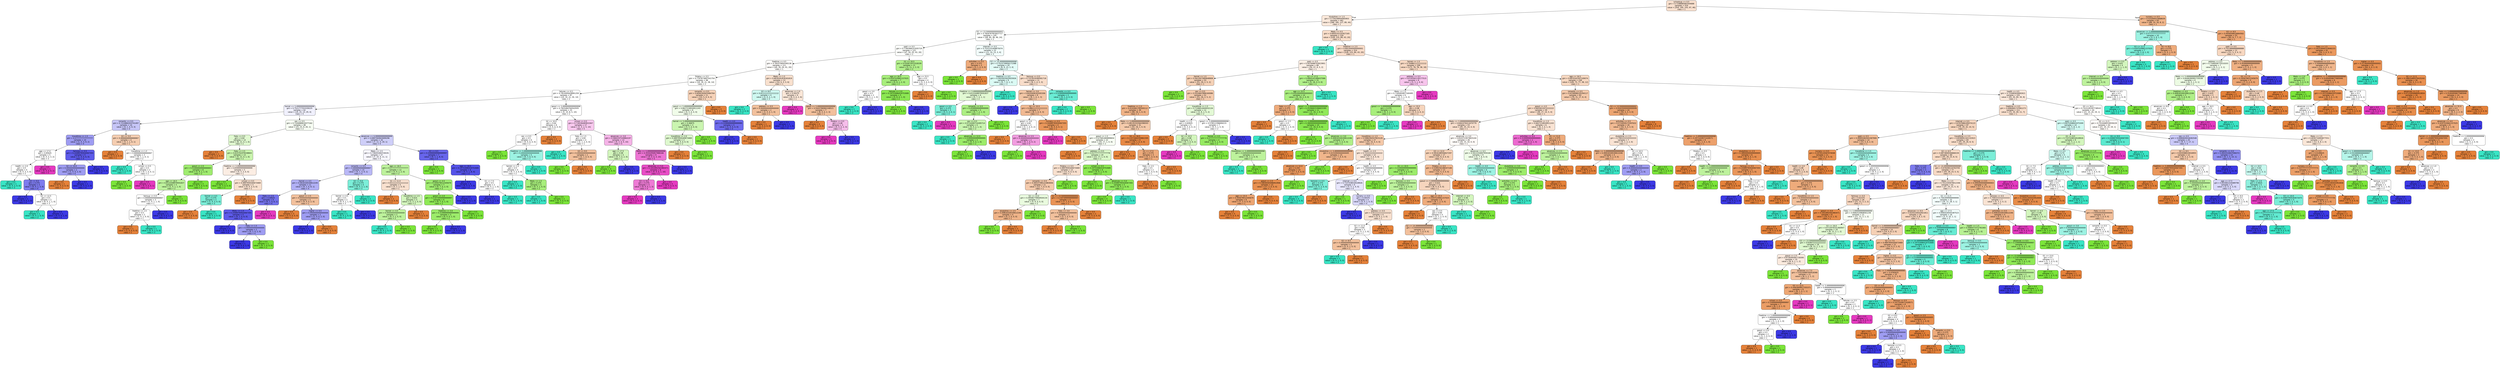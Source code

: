 digraph Tree {
node [shape=box, style="filled, rounded", color="black", fontname=helvetica] ;
edge [fontname=helvetica] ;
0 [label="schoolsup <= 0.5\ngini = 0.7198680483344688\nsamples = 524\nvalue = [354, 195, 143, 97, 46]\nclass = 1", fillcolor="#f9e0ce"] ;
1 [label="studytime <= 1.5\ngini = 0.734248944065903\nsamples = 461\nvalue = [286, 185, 127, 89, 44]\nclass = 1", fillcolor="#fae8da"] ;
0 -> 1 [labeldistance=2.5, labelangle=45, headlabel="True"] ;
2 [label="G1 <= 13.500000000000002\ngini = 0.7826767953637717\nsamples = 145\nvalue = [58, 60, 38, 46, 24]\nclass = 2", fillcolor="#fdfffd"] ;
1 -> 2 ;
3 [label="paid <= 0.5\ngini = 0.7784368151935719\nsamples = 122\nvalue = [47, 50, 25, 43, 20]\nclass = 2", fillcolor="#fcfefb"] ;
2 -> 3 ;
4 [label="freetime <= 4.5\ngini = 0.783375850340136\nsamples = 111\nvalue = [44, 39, 24, 41, 20]\nclass = 1", fillcolor="#fefcfa"] ;
3 -> 4 ;
5 [label="Pstatus <= 0.5\ngini = 0.7767873897541754\nsamples = 98\nvalue = [34, 39, 21, 38, 14]\nclass = 2", fillcolor="#fefffd"] ;
4 -> 5 ;
6 [label="failures <= 0.5\ngini = 0.7814495628991259\nsamples = 87\nvalue = [24, 34, 21, 34, 14]\nclass = 2", fillcolor="#ffffff"] ;
5 -> 6 ;
7 [label="famrel <= 3.4999999999999996\ngini = 0.7521777553339225\nsamples = 62\nvalue = [19, 24, 13, 29, 4]\nclass = 4", fillcolor="#f0f0fd"] ;
6 -> 7 ;
8 [label="romantic <= 0.5\ngini = 0.7210884353741497\nsamples = 14\nvalue = [4, 1, 4, 9, 3]\nclass = 4", fillcolor="#c6c5f7"] ;
7 -> 8 ;
9 [label="traveltime <= 1.5\ngini = 0.5777777777777777\nsamples = 10\nvalue = [1, 0, 3, 9, 2]\nclass = 4", fillcolor="#9e9cf2"] ;
8 -> 9 ;
10 [label="age <= 17.0\ngini = 0.65625\nsamples = 5\nvalue = [0, 0, 3, 3, 2]\nclass = 3", fillcolor="#ffffff"] ;
9 -> 10 ;
11 [label="health <= 2.0\ngini = 0.5\nsamples = 4\nvalue = [0, 0, 3, 3, 0]\nclass = 3", fillcolor="#ffffff"] ;
10 -> 11 ;
12 [label="gini = 0.0\nsamples = 1\nvalue = [0, 0, 2, 0, 0]\nclass = 3", fillcolor="#39e5c5"] ;
11 -> 12 ;
13 [label="G3 <= 9.5\ngini = 0.375\nsamples = 3\nvalue = [0, 0, 1, 3, 0]\nclass = 4", fillcolor="#7d7bee"] ;
11 -> 13 ;
14 [label="gini = 0.0\nsamples = 1\nvalue = [0, 0, 0, 2, 0]\nclass = 4", fillcolor="#3c39e5"] ;
13 -> 14 ;
15 [label="G2 <= 12.5\ngini = 0.5\nsamples = 2\nvalue = [0, 0, 1, 1, 0]\nclass = 3", fillcolor="#ffffff"] ;
13 -> 15 ;
16 [label="gini = 0.0\nsamples = 1\nvalue = [0, 0, 1, 0, 0]\nclass = 3", fillcolor="#39e5c5"] ;
15 -> 16 ;
17 [label="gini = 0.0\nsamples = 1\nvalue = [0, 0, 0, 1, 0]\nclass = 4", fillcolor="#3c39e5"] ;
15 -> 17 ;
18 [label="gini = 0.0\nsamples = 1\nvalue = [0, 0, 0, 0, 2]\nclass = 5", fillcolor="#e539c0"] ;
10 -> 18 ;
19 [label="famsize <= 0.5\ngini = 0.24489795918367355\nsamples = 5\nvalue = [1, 0, 0, 6, 0]\nclass = 4", fillcolor="#5d5ae9"] ;
9 -> 19 ;
20 [label="G2 <= 10.0\ngini = 0.4444444444444444\nsamples = 2\nvalue = [1, 0, 0, 2, 0]\nclass = 4", fillcolor="#9e9cf2"] ;
19 -> 20 ;
21 [label="gini = 0.0\nsamples = 1\nvalue = [1, 0, 0, 0, 0]\nclass = 1", fillcolor="#e58139"] ;
20 -> 21 ;
22 [label="gini = 0.0\nsamples = 1\nvalue = [0, 0, 0, 2, 0]\nclass = 4", fillcolor="#3c39e5"] ;
20 -> 22 ;
23 [label="gini = 0.0\nsamples = 3\nvalue = [0, 0, 0, 4, 0]\nclass = 4", fillcolor="#3c39e5"] ;
19 -> 23 ;
24 [label="G3 <= 5.0\ngini = 0.6666666666666667\nsamples = 4\nvalue = [3, 1, 1, 0, 1]\nclass = 1", fillcolor="#f5cdb0"] ;
8 -> 24 ;
25 [label="gini = 0.0\nsamples = 1\nvalue = [3, 0, 0, 0, 0]\nclass = 1", fillcolor="#e58139"] ;
24 -> 25 ;
26 [label="traveltime <= 1.5\ngini = 0.6666666666666667\nsamples = 3\nvalue = [0, 1, 1, 0, 1]\nclass = 2", fillcolor="#ffffff"] ;
24 -> 26 ;
27 [label="gini = 0.0\nsamples = 1\nvalue = [0, 0, 1, 0, 0]\nclass = 3", fillcolor="#39e5c5"] ;
26 -> 27 ;
28 [label="school <= 0.5\ngini = 0.5\nsamples = 2\nvalue = [0, 1, 0, 0, 1]\nclass = 2", fillcolor="#ffffff"] ;
26 -> 28 ;
29 [label="gini = 0.0\nsamples = 1\nvalue = [0, 1, 0, 0, 0]\nclass = 2", fillcolor="#7be539"] ;
28 -> 29 ;
30 [label="gini = 0.0\nsamples = 1\nvalue = [0, 0, 0, 0, 1]\nclass = 5", fillcolor="#e539c0"] ;
28 -> 30 ;
31 [label="sex <= 0.5\ngini = 0.7326989619377162\nsamples = 48\nvalue = [15, 23, 9, 20, 1]\nclass = 2", fillcolor="#f7fdf3"] ;
7 -> 31 ;
32 [label="Fedu <= 0.5\ngini = 0.64\nsamples = 14\nvalue = [8, 12, 4, 1, 0]\nclass = 2", fillcolor="#e0f9d0"] ;
31 -> 32 ;
33 [label="gini = 0.0\nsamples = 1\nvalue = [3, 0, 0, 0, 0]\nclass = 1", fillcolor="#e58139"] ;
32 -> 33 ;
34 [label="Fedu <= 2.5\ngini = 0.615702479338843\nsamples = 13\nvalue = [5, 12, 4, 1, 0]\nclass = 2", fillcolor="#c9f4ad"] ;
32 -> 34 ;
35 [label="goout <= 2.5\ngini = 0.41666666666666663\nsamples = 8\nvalue = [1, 9, 1, 1, 0]\nclass = 2", fillcolor="#9fec6f"] ;
34 -> 35 ;
36 [label="age <= 16.5\ngini = 0.6122448979591837\nsamples = 5\nvalue = [1, 4, 1, 1, 0]\nclass = 2", fillcolor="#bdf29c"] ;
35 -> 36 ;
37 [label="famsup <= 0.5\ngini = 0.6666666666666667\nsamples = 3\nvalue = [1, 0, 1, 1, 0]\nclass = 1", fillcolor="#ffffff"] ;
36 -> 37 ;
38 [label="freetime <= 1.5\ngini = 0.5\nsamples = 2\nvalue = [1, 0, 1, 0, 0]\nclass = 1", fillcolor="#ffffff"] ;
37 -> 38 ;
39 [label="gini = 0.0\nsamples = 1\nvalue = [1, 0, 0, 0, 0]\nclass = 1", fillcolor="#e58139"] ;
38 -> 39 ;
40 [label="gini = 0.0\nsamples = 1\nvalue = [0, 0, 1, 0, 0]\nclass = 3", fillcolor="#39e5c5"] ;
38 -> 40 ;
41 [label="gini = 0.0\nsamples = 1\nvalue = [0, 0, 0, 1, 0]\nclass = 4", fillcolor="#3c39e5"] ;
37 -> 41 ;
42 [label="gini = 0.0\nsamples = 2\nvalue = [0, 4, 0, 0, 0]\nclass = 2", fillcolor="#7be539"] ;
36 -> 42 ;
43 [label="gini = 0.0\nsamples = 3\nvalue = [0, 5, 0, 0, 0]\nclass = 2", fillcolor="#7be539"] ;
35 -> 43 ;
44 [label="freetime <= 3.4999999999999996\ngini = 0.6599999999999999\nsamples = 5\nvalue = [4, 3, 3, 0, 0]\nclass = 1", fillcolor="#fbede3"] ;
34 -> 44 ;
45 [label="gini = 0.0\nsamples = 2\nvalue = [0, 3, 0, 0, 0]\nclass = 2", fillcolor="#7be539"] ;
44 -> 45 ;
46 [label="school <= 0.5\ngini = 0.4897959183673469\nsamples = 3\nvalue = [4, 0, 3, 0, 0]\nclass = 1", fillcolor="#f8e0ce"] ;
44 -> 46 ;
47 [label="famrel <= 4.5\ngini = 0.375\nsamples = 2\nvalue = [1, 0, 3, 0, 0]\nclass = 3", fillcolor="#7beed8"] ;
46 -> 47 ;
48 [label="gini = 0.0\nsamples = 1\nvalue = [1, 0, 0, 0, 0]\nclass = 1", fillcolor="#e58139"] ;
47 -> 48 ;
49 [label="gini = 0.0\nsamples = 1\nvalue = [0, 0, 3, 0, 0]\nclass = 3", fillcolor="#39e5c5"] ;
47 -> 49 ;
50 [label="gini = 0.0\nsamples = 1\nvalue = [3, 0, 0, 0, 0]\nclass = 1", fillcolor="#e58139"] ;
46 -> 50 ;
51 [label="absences <= 6.999999999999999\ngini = 0.6987560843699296\nsamples = 34\nvalue = [7, 11, 5, 19, 1]\nclass = 4", fillcolor="#cecef8"] ;
31 -> 51 ;
52 [label="Medu <= 2.5\ngini = 0.736455463728191\nsamples = 27\nvalue = [7, 10, 4, 11, 1]\nclass = 4", fillcolor="#f7f6fe"] ;
51 -> 52 ;
53 [label="romantic <= 0.5\ngini = 0.6666666666666667\nsamples = 15\nvalue = [4, 1, 3, 9, 1]\nclass = 4", fillcolor="#b9b8f6"] ;
52 -> 53 ;
54 [label="famrel <= 4.5\ngini = 0.5816326530612245\nsamples = 11\nvalue = [4, 1, 0, 8, 1]\nclass = 4", fillcolor="#b1b0f5"] ;
53 -> 54 ;
55 [label="Fedu <= 2.5\ngini = 0.40625\nsamples = 6\nvalue = [0, 1, 0, 6, 1]\nclass = 4", fillcolor="#7472ec"] ;
54 -> 55 ;
56 [label="Medu <= 1.5\ngini = 0.24489795918367355\nsamples = 5\nvalue = [0, 1, 0, 6, 0]\nclass = 4", fillcolor="#5d5ae9"] ;
55 -> 56 ;
57 [label="gini = 0.0\nsamples = 3\nvalue = [0, 0, 0, 4, 0]\nclass = 4", fillcolor="#3c39e5"] ;
56 -> 57 ;
58 [label="Fedu <= 1.5\ngini = 0.4444444444444444\nsamples = 2\nvalue = [0, 1, 0, 2, 0]\nclass = 4", fillcolor="#9e9cf2"] ;
56 -> 58 ;
59 [label="gini = 0.0\nsamples = 1\nvalue = [0, 0, 0, 2, 0]\nclass = 4", fillcolor="#3c39e5"] ;
58 -> 59 ;
60 [label="gini = 0.0\nsamples = 1\nvalue = [0, 1, 0, 0, 0]\nclass = 2", fillcolor="#7be539"] ;
58 -> 60 ;
61 [label="gini = 0.0\nsamples = 1\nvalue = [0, 0, 0, 0, 1]\nclass = 5", fillcolor="#e539c0"] ;
55 -> 61 ;
62 [label="goout <= 2.5\ngini = 0.4444444444444444\nsamples = 5\nvalue = [4, 0, 0, 2, 0]\nclass = 1", fillcolor="#f2c09c"] ;
54 -> 62 ;
63 [label="gini = 0.0\nsamples = 3\nvalue = [3, 0, 0, 0, 0]\nclass = 1", fillcolor="#e58139"] ;
62 -> 63 ;
64 [label="higher <= 0.5\ngini = 0.4444444444444444\nsamples = 2\nvalue = [1, 0, 0, 2, 0]\nclass = 4", fillcolor="#9e9cf2"] ;
62 -> 64 ;
65 [label="gini = 0.0\nsamples = 1\nvalue = [0, 0, 0, 2, 0]\nclass = 4", fillcolor="#3c39e5"] ;
64 -> 65 ;
66 [label="gini = 0.0\nsamples = 1\nvalue = [1, 0, 0, 0, 0]\nclass = 1", fillcolor="#e58139"] ;
64 -> 66 ;
67 [label="G2 <= 9.0\ngini = 0.375\nsamples = 4\nvalue = [0, 0, 3, 1, 0]\nclass = 3", fillcolor="#7beed8"] ;
53 -> 67 ;
68 [label="famrel <= 4.5\ngini = 0.5\nsamples = 2\nvalue = [0, 0, 1, 1, 0]\nclass = 3", fillcolor="#ffffff"] ;
67 -> 68 ;
69 [label="gini = 0.0\nsamples = 1\nvalue = [0, 0, 1, 0, 0]\nclass = 3", fillcolor="#39e5c5"] ;
68 -> 69 ;
70 [label="gini = 0.0\nsamples = 1\nvalue = [0, 0, 0, 1, 0]\nclass = 4", fillcolor="#3c39e5"] ;
68 -> 70 ;
71 [label="gini = 0.0\nsamples = 2\nvalue = [0, 0, 2, 0, 0]\nclass = 3", fillcolor="#39e5c5"] ;
67 -> 71 ;
72 [label="age <= 16.5\ngini = 0.5777777777777777\nsamples = 12\nvalue = [3, 9, 1, 2, 0]\nclass = 2", fillcolor="#bdf29c"] ;
52 -> 72 ;
73 [label="G1 <= 11.0\ngini = 0.6111111111111112\nsamples = 5\nvalue = [3, 2, 1, 0, 0]\nclass = 1", fillcolor="#f8e0ce"] ;
72 -> 73 ;
74 [label="gini = 0.0\nsamples = 2\nvalue = [2, 0, 0, 0, 0]\nclass = 1", fillcolor="#e58139"] ;
73 -> 74 ;
75 [label="traveltime <= 1.5\ngini = 0.625\nsamples = 3\nvalue = [1, 2, 1, 0, 0]\nclass = 2", fillcolor="#d3f6bd"] ;
73 -> 75 ;
76 [label="famrel <= 4.5\ngini = 0.4444444444444444\nsamples = 2\nvalue = [0, 2, 1, 0, 0]\nclass = 2", fillcolor="#bdf29c"] ;
75 -> 76 ;
77 [label="gini = 0.0\nsamples = 1\nvalue = [0, 0, 1, 0, 0]\nclass = 3", fillcolor="#39e5c5"] ;
76 -> 77 ;
78 [label="gini = 0.0\nsamples = 1\nvalue = [0, 2, 0, 0, 0]\nclass = 2", fillcolor="#7be539"] ;
76 -> 78 ;
79 [label="gini = 0.0\nsamples = 1\nvalue = [1, 0, 0, 0, 0]\nclass = 1", fillcolor="#e58139"] ;
75 -> 79 ;
80 [label="goout <= 4.5\ngini = 0.345679012345679\nsamples = 7\nvalue = [0, 7, 0, 2, 0]\nclass = 2", fillcolor="#a1ec72"] ;
72 -> 80 ;
81 [label="goout <= 2.0\ngini = 0.21874999999999997\nsamples = 6\nvalue = [0, 7, 0, 1, 0]\nclass = 2", fillcolor="#8ee955"] ;
80 -> 81 ;
82 [label="freetime <= 3.0\ngini = 0.31999999999999995\nsamples = 3\nvalue = [0, 4, 0, 1, 0]\nclass = 2", fillcolor="#9cec6a"] ;
81 -> 82 ;
83 [label="gini = 0.0\nsamples = 2\nvalue = [0, 4, 0, 0, 0]\nclass = 2", fillcolor="#7be539"] ;
82 -> 83 ;
84 [label="gini = 0.0\nsamples = 1\nvalue = [0, 0, 0, 1, 0]\nclass = 4", fillcolor="#3c39e5"] ;
82 -> 84 ;
85 [label="gini = 0.0\nsamples = 3\nvalue = [0, 3, 0, 0, 0]\nclass = 2", fillcolor="#7be539"] ;
81 -> 85 ;
86 [label="gini = 0.0\nsamples = 1\nvalue = [0, 0, 0, 1, 0]\nclass = 4", fillcolor="#3c39e5"] ;
80 -> 86 ;
87 [label="G3 <= 6.5\ngini = 0.33999999999999997\nsamples = 7\nvalue = [0, 1, 1, 8, 0]\nclass = 4", fillcolor="#6765eb"] ;
51 -> 87 ;
88 [label="gini = 0.0\nsamples = 1\nvalue = [0, 1, 0, 0, 0]\nclass = 2", fillcolor="#7be539"] ;
87 -> 88 ;
89 [label="age <= 16.5\ngini = 0.19753086419753085\nsamples = 6\nvalue = [0, 0, 1, 8, 0]\nclass = 4", fillcolor="#5452e8"] ;
87 -> 89 ;
90 [label="gini = 0.0\nsamples = 4\nvalue = [0, 0, 0, 7, 0]\nclass = 4", fillcolor="#3c39e5"] ;
89 -> 90 ;
91 [label="G1 <= 7.5\ngini = 0.5\nsamples = 2\nvalue = [0, 0, 1, 1, 0]\nclass = 3", fillcolor="#ffffff"] ;
89 -> 91 ;
92 [label="gini = 0.0\nsamples = 1\nvalue = [0, 0, 0, 1, 0]\nclass = 4", fillcolor="#3c39e5"] ;
91 -> 92 ;
93 [label="gini = 0.0\nsamples = 1\nvalue = [0, 0, 1, 0, 0]\nclass = 3", fillcolor="#39e5c5"] ;
91 -> 93 ;
94 [label="goout <= 3.4999999999999996\ngini = 0.7825484764542935\nsamples = 25\nvalue = [5, 10, 8, 5, 10]\nclass = 2", fillcolor="#ffffff"] ;
6 -> 94 ;
95 [label="G2 <= 10.0\ngini = 0.64\nsamples = 8\nvalue = [3, 6, 6, 0, 0]\nclass = 2", fillcolor="#ffffff"] ;
94 -> 95 ;
96 [label="sex <= 0.5\ngini = 0.5\nsamples = 6\nvalue = [0, 6, 6, 0, 0]\nclass = 2", fillcolor="#ffffff"] ;
95 -> 96 ;
97 [label="gini = 0.0\nsamples = 1\nvalue = [0, 3, 0, 0, 0]\nclass = 2", fillcolor="#7be539"] ;
96 -> 97 ;
98 [label="freetime <= 3.4999999999999996\ngini = 0.4444444444444444\nsamples = 5\nvalue = [0, 3, 6, 0, 0]\nclass = 3", fillcolor="#9cf2e2"] ;
96 -> 98 ;
99 [label="famrel <= 1.5\ngini = 0.5\nsamples = 4\nvalue = [0, 3, 3, 0, 0]\nclass = 2", fillcolor="#ffffff"] ;
98 -> 99 ;
100 [label="gini = 0.0\nsamples = 1\nvalue = [0, 0, 2, 0, 0]\nclass = 3", fillcolor="#39e5c5"] ;
99 -> 100 ;
101 [label="Medu <= 1.5\ngini = 0.375\nsamples = 3\nvalue = [0, 3, 1, 0, 0]\nclass = 2", fillcolor="#a7ee7b"] ;
99 -> 101 ;
102 [label="gini = 0.0\nsamples = 1\nvalue = [0, 0, 1, 0, 0]\nclass = 3", fillcolor="#39e5c5"] ;
101 -> 102 ;
103 [label="gini = 0.0\nsamples = 2\nvalue = [0, 3, 0, 0, 0]\nclass = 2", fillcolor="#7be539"] ;
101 -> 103 ;
104 [label="gini = 0.0\nsamples = 1\nvalue = [0, 0, 3, 0, 0]\nclass = 3", fillcolor="#39e5c5"] ;
98 -> 104 ;
105 [label="gini = 0.0\nsamples = 2\nvalue = [3, 0, 0, 0, 0]\nclass = 1", fillcolor="#e58139"] ;
95 -> 105 ;
106 [label="school <= 0.5\ngini = 0.718336483931947\nsamples = 17\nvalue = [2, 4, 2, 5, 10]\nclass = 5", fillcolor="#f8c8ee"] ;
94 -> 106 ;
107 [label="Fedu <= 1.5\ngini = 0.64\nsamples = 4\nvalue = [2, 1, 2, 0, 0]\nclass = 1", fillcolor="#ffffff"] ;
106 -> 107 ;
108 [label="gini = 0.0\nsamples = 2\nvalue = [0, 0, 2, 0, 0]\nclass = 3", fillcolor="#39e5c5"] ;
107 -> 108 ;
109 [label="G3 <= 9.5\ngini = 0.4444444444444444\nsamples = 2\nvalue = [2, 1, 0, 0, 0]\nclass = 1", fillcolor="#f2c09c"] ;
107 -> 109 ;
110 [label="gini = 0.0\nsamples = 1\nvalue = [0, 1, 0, 0, 0]\nclass = 2", fillcolor="#7be539"] ;
109 -> 110 ;
111 [label="gini = 0.0\nsamples = 1\nvalue = [2, 0, 0, 0, 0]\nclass = 1", fillcolor="#e58139"] ;
109 -> 111 ;
112 [label="absences <= 3.0\ngini = 0.5864197530864197\nsamples = 13\nvalue = [0, 3, 0, 5, 10]\nclass = 5", fillcolor="#f5b3e7"] ;
106 -> 112 ;
113 [label="age <= 17.5\ngini = 0.48\nsamples = 4\nvalue = [0, 3, 0, 2, 0]\nclass = 2", fillcolor="#d3f6bd"] ;
112 -> 113 ;
114 [label="gini = 0.0\nsamples = 3\nvalue = [0, 3, 0, 0, 0]\nclass = 2", fillcolor="#7be539"] ;
113 -> 114 ;
115 [label="gini = 0.0\nsamples = 1\nvalue = [0, 0, 0, 2, 0]\nclass = 4", fillcolor="#3c39e5"] ;
113 -> 115 ;
116 [label="Medu <= 3.4999999999999996\ngini = 0.3550295857988166\nsamples = 9\nvalue = [0, 0, 0, 3, 10]\nclass = 5", fillcolor="#ed74d3"] ;
112 -> 116 ;
117 [label="absences <= 5.0\ngini = 0.1652892561983471\nsamples = 8\nvalue = [0, 0, 0, 1, 10]\nclass = 5", fillcolor="#e84dc6"] ;
116 -> 117 ;
118 [label="G3 <= 9.0\ngini = 0.375\nsamples = 3\nvalue = [0, 0, 0, 1, 3]\nclass = 5", fillcolor="#ee7bd5"] ;
117 -> 118 ;
119 [label="gini = 0.0\nsamples = 2\nvalue = [0, 0, 0, 0, 3]\nclass = 5", fillcolor="#e539c0"] ;
118 -> 119 ;
120 [label="gini = 0.0\nsamples = 1\nvalue = [0, 0, 0, 1, 0]\nclass = 4", fillcolor="#3c39e5"] ;
118 -> 120 ;
121 [label="gini = 0.0\nsamples = 5\nvalue = [0, 0, 0, 0, 7]\nclass = 5", fillcolor="#e539c0"] ;
117 -> 121 ;
122 [label="gini = 0.0\nsamples = 1\nvalue = [0, 0, 0, 2, 0]\nclass = 4", fillcolor="#3c39e5"] ;
116 -> 122 ;
123 [label="romantic <= 0.5\ngini = 0.6094182825484764\nsamples = 11\nvalue = [10, 5, 0, 4, 0]\nclass = 1", fillcolor="#f6d2b8"] ;
5 -> 123 ;
124 [label="goout <= 3.4999999999999996\ngini = 0.6627218934911243\nsamples = 8\nvalue = [4, 5, 0, 4, 0]\nclass = 2", fillcolor="#f0fce9"] ;
123 -> 124 ;
125 [label="famrel <= 3.4999999999999996\ngini = 0.46875\nsamples = 3\nvalue = [3, 5, 0, 0, 0]\nclass = 2", fillcolor="#caf5b0"] ;
124 -> 125 ;
126 [label="traveltime <= 2.0\ngini = 0.4897959183673469\nsamples = 2\nvalue = [3, 4, 0, 0, 0]\nclass = 2", fillcolor="#def8ce"] ;
125 -> 126 ;
127 [label="gini = 0.0\nsamples = 1\nvalue = [3, 0, 0, 0, 0]\nclass = 1", fillcolor="#e58139"] ;
126 -> 127 ;
128 [label="gini = 0.0\nsamples = 1\nvalue = [0, 4, 0, 0, 0]\nclass = 2", fillcolor="#7be539"] ;
126 -> 128 ;
129 [label="gini = 0.0\nsamples = 1\nvalue = [0, 1, 0, 0, 0]\nclass = 2", fillcolor="#7be539"] ;
125 -> 129 ;
130 [label="health <= 4.0\ngini = 0.31999999999999995\nsamples = 5\nvalue = [1, 0, 0, 4, 0]\nclass = 4", fillcolor="#6d6aec"] ;
124 -> 130 ;
131 [label="gini = 0.0\nsamples = 4\nvalue = [0, 0, 0, 4, 0]\nclass = 4", fillcolor="#3c39e5"] ;
130 -> 131 ;
132 [label="gini = 0.0\nsamples = 1\nvalue = [1, 0, 0, 0, 0]\nclass = 1", fillcolor="#e58139"] ;
130 -> 132 ;
133 [label="gini = 0.0\nsamples = 3\nvalue = [6, 0, 0, 0, 0]\nclass = 1", fillcolor="#e58139"] ;
123 -> 133 ;
134 [label="Medu <= 1.5\ngini = 0.6818181818181819\nsamples = 13\nvalue = [10, 0, 3, 3, 6]\nclass = 1", fillcolor="#f8e0ce"] ;
4 -> 134 ;
135 [label="G3 <= 8.0\ngini = 0.6111111111111112\nsamples = 4\nvalue = [2, 0, 3, 1, 0]\nclass = 3", fillcolor="#cef8f0"] ;
134 -> 135 ;
136 [label="gini = 0.0\nsamples = 2\nvalue = [0, 0, 3, 0, 0]\nclass = 3", fillcolor="#39e5c5"] ;
135 -> 136 ;
137 [label="address <= 0.5\ngini = 0.4444444444444444\nsamples = 2\nvalue = [2, 0, 0, 1, 0]\nclass = 1", fillcolor="#f2c09c"] ;
135 -> 137 ;
138 [label="gini = 0.0\nsamples = 1\nvalue = [2, 0, 0, 0, 0]\nclass = 1", fillcolor="#e58139"] ;
137 -> 138 ;
139 [label="gini = 0.0\nsamples = 1\nvalue = [0, 0, 0, 1, 0]\nclass = 4", fillcolor="#3c39e5"] ;
137 -> 139 ;
140 [label="absences <= 1.0\ngini = 0.59375\nsamples = 9\nvalue = [8, 0, 0, 2, 6]\nclass = 1", fillcolor="#fae6d7"] ;
134 -> 140 ;
141 [label="gini = 0.0\nsamples = 2\nvalue = [0, 0, 0, 0, 3]\nclass = 5", fillcolor="#e539c0"] ;
140 -> 141 ;
142 [label="goout <= 3.4999999999999996\ngini = 0.5443786982248521\nsamples = 7\nvalue = [8, 0, 0, 2, 3]\nclass = 1", fillcolor="#f2c09c"] ;
140 -> 142 ;
143 [label="gini = 0.0\nsamples = 4\nvalue = [8, 0, 0, 0, 0]\nclass = 1", fillcolor="#e58139"] ;
142 -> 143 ;
144 [label="Pstatus <= 0.5\ngini = 0.48\nsamples = 3\nvalue = [0, 0, 0, 2, 3]\nclass = 5", fillcolor="#f6bdea"] ;
142 -> 144 ;
145 [label="gini = 0.0\nsamples = 1\nvalue = [0, 0, 0, 0, 3]\nclass = 5", fillcolor="#e539c0"] ;
144 -> 145 ;
146 [label="gini = 0.0\nsamples = 2\nvalue = [0, 0, 0, 2, 0]\nclass = 4", fillcolor="#3c39e5"] ;
144 -> 146 ;
147 [label="G1 <= 10.5\ngini = 0.532871972318339\nsamples = 11\nvalue = [3, 11, 1, 2, 0]\nclass = 2", fillcolor="#b4f08e"] ;
3 -> 147 ;
148 [label="age <= 16.5\ngini = 0.4297520661157025\nsamples = 7\nvalue = [0, 8, 1, 2, 0]\nclass = 2", fillcolor="#a7ee7b"] ;
147 -> 148 ;
149 [label="goout <= 3.0\ngini = 0.5\nsamples = 2\nvalue = [0, 0, 1, 1, 0]\nclass = 3", fillcolor="#ffffff"] ;
148 -> 149 ;
150 [label="gini = 0.0\nsamples = 1\nvalue = [0, 0, 1, 0, 0]\nclass = 3", fillcolor="#39e5c5"] ;
149 -> 150 ;
151 [label="gini = 0.0\nsamples = 1\nvalue = [0, 0, 0, 1, 0]\nclass = 4", fillcolor="#3c39e5"] ;
149 -> 151 ;
152 [label="failures <= 2.0\ngini = 0.19753086419753085\nsamples = 5\nvalue = [0, 8, 0, 1, 0]\nclass = 2", fillcolor="#8ce852"] ;
148 -> 152 ;
153 [label="gini = 0.0\nsamples = 4\nvalue = [0, 8, 0, 0, 0]\nclass = 2", fillcolor="#7be539"] ;
152 -> 153 ;
154 [label="gini = 0.0\nsamples = 1\nvalue = [0, 0, 0, 1, 0]\nclass = 4", fillcolor="#3c39e5"] ;
152 -> 154 ;
155 [label="age <= 15.5\ngini = 0.5\nsamples = 4\nvalue = [3, 3, 0, 0, 0]\nclass = 1", fillcolor="#ffffff"] ;
147 -> 155 ;
156 [label="gini = 0.0\nsamples = 2\nvalue = [3, 0, 0, 0, 0]\nclass = 1", fillcolor="#e58139"] ;
155 -> 156 ;
157 [label="gini = 0.0\nsamples = 2\nvalue = [0, 3, 0, 0, 0]\nclass = 2", fillcolor="#7be539"] ;
155 -> 157 ;
158 [label="internet <= 0.5\ngini = 0.7531231409875074\nsamples = 23\nvalue = [11, 10, 13, 3, 4]\nclass = 3", fillcolor="#f2fdfb"] ;
2 -> 158 ;
159 [label="activities <= 0.5\ngini = 0.375\nsamples = 3\nvalue = [3, 1, 0, 0, 0]\nclass = 1", fillcolor="#eeab7b"] ;
158 -> 159 ;
160 [label="gini = 0.0\nsamples = 1\nvalue = [0, 1, 0, 0, 0]\nclass = 2", fillcolor="#7be539"] ;
159 -> 160 ;
161 [label="gini = 0.0\nsamples = 2\nvalue = [3, 0, 0, 0, 0]\nclass = 1", fillcolor="#e58139"] ;
159 -> 161 ;
162 [label="G3 <= 14.499999999999998\ngini = 0.7523739956172388\nsamples = 20\nvalue = [8, 9, 13, 3, 4]\nclass = 3", fillcolor="#e3fbf7"] ;
158 -> 162 ;
163 [label="freetime <= 4.5\ngini = 0.5925925925925926\nsamples = 9\nvalue = [0, 7, 9, 1, 1]\nclass = 3", fillcolor="#dbfaf4"] ;
162 -> 163 ;
164 [label="freetime <= 3.4999999999999996\ngini = 0.6122448979591837\nsamples = 8\nvalue = [0, 7, 5, 1, 1]\nclass = 2", fillcolor="#e2f9d3"] ;
163 -> 164 ;
165 [label="goout <= 4.0\ngini = 0.375\nsamples = 3\nvalue = [0, 0, 3, 0, 1]\nclass = 3", fillcolor="#7beed8"] ;
164 -> 165 ;
166 [label="gini = 0.0\nsamples = 2\nvalue = [0, 0, 3, 0, 0]\nclass = 3", fillcolor="#39e5c5"] ;
165 -> 166 ;
167 [label="gini = 0.0\nsamples = 1\nvalue = [0, 0, 0, 0, 1]\nclass = 5", fillcolor="#e539c0"] ;
165 -> 167 ;
168 [label="romantic <= 0.5\ngini = 0.4599999999999999\nsamples = 5\nvalue = [0, 7, 2, 1, 0]\nclass = 2", fillcolor="#acef83"] ;
164 -> 168 ;
169 [label="sex <= 0.5\ngini = 0.5714285714285714\nsamples = 4\nvalue = [0, 4, 2, 1, 0]\nclass = 2", fillcolor="#caf5b0"] ;
168 -> 169 ;
170 [label="gini = 0.0\nsamples = 1\nvalue = [0, 0, 2, 0, 0]\nclass = 3", fillcolor="#39e5c5"] ;
169 -> 170 ;
171 [label="absences <= 12.0\ngini = 0.31999999999999995\nsamples = 3\nvalue = [0, 4, 0, 1, 0]\nclass = 2", fillcolor="#9cec6a"] ;
169 -> 171 ;
172 [label="gini = 0.0\nsamples = 2\nvalue = [0, 4, 0, 0, 0]\nclass = 2", fillcolor="#7be539"] ;
171 -> 172 ;
173 [label="gini = 0.0\nsamples = 1\nvalue = [0, 0, 0, 1, 0]\nclass = 4", fillcolor="#3c39e5"] ;
171 -> 173 ;
174 [label="gini = 0.0\nsamples = 1\nvalue = [0, 3, 0, 0, 0]\nclass = 2", fillcolor="#7be539"] ;
168 -> 174 ;
175 [label="gini = 0.0\nsamples = 1\nvalue = [0, 0, 4, 0, 0]\nclass = 3", fillcolor="#39e5c5"] ;
163 -> 175 ;
176 [label="famsup <= 0.5\ngini = 0.7313019390581718\nsamples = 11\nvalue = [8, 2, 4, 2, 3]\nclass = 1", fillcolor="#f8ddca"] ;
162 -> 176 ;
177 [label="famrel <= 3.0\ngini = 0.6020408163265306\nsamples = 8\nvalue = [8, 1, 0, 2, 3]\nclass = 1", fillcolor="#f3c6a5"] ;
176 -> 177 ;
178 [label="gini = 0.0\nsamples = 1\nvalue = [0, 0, 0, 2, 0]\nclass = 4", fillcolor="#3c39e5"] ;
177 -> 178 ;
179 [label="G2 <= 15.5\ngini = 0.4861111111111111\nsamples = 7\nvalue = [8, 1, 0, 0, 3]\nclass = 1", fillcolor="#f1b991"] ;
177 -> 179 ;
180 [label="goout <= 3.0\ngini = 0.64\nsamples = 3\nvalue = [2, 1, 0, 0, 2]\nclass = 1", fillcolor="#ffffff"] ;
179 -> 180 ;
181 [label="gini = 0.0\nsamples = 1\nvalue = [2, 0, 0, 0, 0]\nclass = 1", fillcolor="#e58139"] ;
180 -> 181 ;
182 [label="absences <= 2.5\ngini = 0.4444444444444444\nsamples = 2\nvalue = [0, 1, 0, 0, 2]\nclass = 5", fillcolor="#f29ce0"] ;
180 -> 182 ;
183 [label="gini = 0.0\nsamples = 1\nvalue = [0, 1, 0, 0, 0]\nclass = 2", fillcolor="#7be539"] ;
182 -> 183 ;
184 [label="gini = 0.0\nsamples = 1\nvalue = [0, 0, 0, 0, 2]\nclass = 5", fillcolor="#e539c0"] ;
182 -> 184 ;
185 [label="nursery <= 0.5\ngini = 0.24489795918367355\nsamples = 4\nvalue = [6, 0, 0, 0, 1]\nclass = 1", fillcolor="#e9965a"] ;
179 -> 185 ;
186 [label="gini = 0.0\nsamples = 1\nvalue = [0, 0, 0, 0, 1]\nclass = 5", fillcolor="#e539c0"] ;
185 -> 186 ;
187 [label="gini = 0.0\nsamples = 3\nvalue = [6, 0, 0, 0, 0]\nclass = 1", fillcolor="#e58139"] ;
185 -> 187 ;
188 [label="romantic <= 0.5\ngini = 0.31999999999999995\nsamples = 3\nvalue = [0, 1, 4, 0, 0]\nclass = 3", fillcolor="#6aecd4"] ;
176 -> 188 ;
189 [label="gini = 0.0\nsamples = 2\nvalue = [0, 0, 4, 0, 0]\nclass = 3", fillcolor="#39e5c5"] ;
188 -> 189 ;
190 [label="gini = 0.0\nsamples = 1\nvalue = [0, 1, 0, 0, 0]\nclass = 2", fillcolor="#7be539"] ;
188 -> 190 ;
191 [label="Medu <= 0.5\ngini = 0.6950142142927165\nsamples = 316\nvalue = [228, 125, 89, 43, 20]\nclass = 1", fillcolor="#f8ddc9"] ;
1 -> 191 ;
192 [label="gini = 0.0\nsamples = 2\nvalue = [0, 0, 5, 0, 0]\nclass = 3", fillcolor="#39e5c5"] ;
191 -> 192 ;
193 [label="freetime <= 2.5\ngini = 0.6923440000000001\nsamples = 314\nvalue = [228, 125, 84, 43, 20]\nclass = 1", fillcolor="#f8dcc9"] ;
191 -> 193 ;
194 [label="paid <= 0.5\ngini = 0.5979488703923901\nsamples = 68\nvalue = [56, 47, 6, 5, 2]\nclass = 1", fillcolor="#fcefe5"] ;
193 -> 194 ;
195 [label="famrel <= 1.5\ngini = 0.5612927660648908\nsamples = 53\nvalue = [51, 29, 2, 5, 2]\nclass = 1", fillcolor="#f5d1b6"] ;
194 -> 195 ;
196 [label="gini = 0.0\nsamples = 2\nvalue = [0, 3, 0, 0, 0]\nclass = 2", fillcolor="#7be539"] ;
195 -> 196 ;
197 [label="sex <= 0.5\ngini = 0.5524607896160086\nsamples = 51\nvalue = [51, 26, 2, 5, 2]\nclass = 1", fillcolor="#f4caac"] ;
195 -> 197 ;
198 [label="freetime <= 1.5\ngini = 0.4143461795500112\nsamples = 39\nvalue = [48, 18, 1, 0, 0]\nclass = 1", fillcolor="#efb286"] ;
197 -> 198 ;
199 [label="gini = 0.0\nsamples = 8\nvalue = [16, 0, 0, 0, 0]\nclass = 1", fillcolor="#e58139"] ;
198 -> 199 ;
200 [label="Medu <= 3.4999999999999996\ngini = 0.48135332564398303\nsamples = 31\nvalue = [32, 18, 1, 0, 0]\nclass = 1", fillcolor="#f4caab"] ;
198 -> 200 ;
201 [label="goout <= 1.5\ngini = 0.527681660899654\nsamples = 22\nvalue = [16, 17, 1, 0, 0]\nclass = 2", fillcolor="#f8fef4"] ;
200 -> 201 ;
202 [label="gini = 0.0\nsamples = 3\nvalue = [4, 0, 0, 0, 0]\nclass = 1", fillcolor="#e58139"] ;
201 -> 202 ;
203 [label="address <= 0.5\ngini = 0.5177777777777778\nsamples = 19\nvalue = [12, 17, 1, 0, 0]\nclass = 2", fillcolor="#daf8c8"] ;
201 -> 203 ;
204 [label="Pstatus <= 0.5\ngini = 0.4897959183673469\nsamples = 13\nvalue = [12, 9, 0, 0, 0]\nclass = 1", fillcolor="#f8e0ce"] ;
203 -> 204 ;
205 [label="romantic <= 0.5\ngini = 0.46537396121883656\nsamples = 11\nvalue = [12, 7, 0, 0, 0]\nclass = 1", fillcolor="#f4caac"] ;
204 -> 205 ;
206 [label="G2 <= 13.0\ngini = 0.49586776859504134\nsamples = 7\nvalue = [5, 6, 0, 0, 0]\nclass = 2", fillcolor="#e9fbde"] ;
205 -> 206 ;
207 [label="studytime <= 2.5\ngini = 0.40816326530612246\nsamples = 4\nvalue = [5, 2, 0, 0, 0]\nclass = 1", fillcolor="#efb388"] ;
206 -> 207 ;
208 [label="gini = 0.0\nsamples = 1\nvalue = [0, 2, 0, 0, 0]\nclass = 2", fillcolor="#7be539"] ;
207 -> 208 ;
209 [label="gini = 0.0\nsamples = 3\nvalue = [5, 0, 0, 0, 0]\nclass = 1", fillcolor="#e58139"] ;
207 -> 209 ;
210 [label="gini = 0.0\nsamples = 3\nvalue = [0, 4, 0, 0, 0]\nclass = 2", fillcolor="#7be539"] ;
206 -> 210 ;
211 [label="G2 <= 13.500000000000002\ngini = 0.21874999999999997\nsamples = 4\nvalue = [7, 1, 0, 0, 0]\nclass = 1", fillcolor="#e99355"] ;
205 -> 211 ;
212 [label="Fedu <= 3.0\ngini = 0.4444444444444444\nsamples = 2\nvalue = [2, 1, 0, 0, 0]\nclass = 1", fillcolor="#f2c09c"] ;
211 -> 212 ;
213 [label="gini = 0.0\nsamples = 1\nvalue = [2, 0, 0, 0, 0]\nclass = 1", fillcolor="#e58139"] ;
212 -> 213 ;
214 [label="gini = 0.0\nsamples = 1\nvalue = [0, 1, 0, 0, 0]\nclass = 2", fillcolor="#7be539"] ;
212 -> 214 ;
215 [label="gini = 0.0\nsamples = 2\nvalue = [5, 0, 0, 0, 0]\nclass = 1", fillcolor="#e58139"] ;
211 -> 215 ;
216 [label="gini = 0.0\nsamples = 2\nvalue = [0, 2, 0, 0, 0]\nclass = 2", fillcolor="#7be539"] ;
204 -> 216 ;
217 [label="school <= 0.5\ngini = 0.19753086419753085\nsamples = 6\nvalue = [0, 8, 1, 0, 0]\nclass = 2", fillcolor="#8ce852"] ;
203 -> 217 ;
218 [label="gini = 0.0\nsamples = 1\nvalue = [0, 2, 0, 0, 0]\nclass = 2", fillcolor="#7be539"] ;
217 -> 218 ;
219 [label="absences <= 5.0\ngini = 0.24489795918367355\nsamples = 5\nvalue = [0, 6, 1, 0, 0]\nclass = 2", fillcolor="#91e95a"] ;
217 -> 219 ;
220 [label="gini = 0.0\nsamples = 4\nvalue = [0, 6, 0, 0, 0]\nclass = 2", fillcolor="#7be539"] ;
219 -> 220 ;
221 [label="gini = 0.0\nsamples = 1\nvalue = [0, 0, 1, 0, 0]\nclass = 3", fillcolor="#39e5c5"] ;
219 -> 221 ;
222 [label="G1 <= 16.5\ngini = 0.11072664359861595\nsamples = 9\nvalue = [16, 1, 0, 0, 0]\nclass = 1", fillcolor="#e78945"] ;
200 -> 222 ;
223 [label="gini = 0.0\nsamples = 6\nvalue = [13, 0, 0, 0, 0]\nclass = 1", fillcolor="#e58139"] ;
222 -> 223 ;
224 [label="G1 <= 17.5\ngini = 0.375\nsamples = 3\nvalue = [3, 1, 0, 0, 0]\nclass = 1", fillcolor="#eeab7b"] ;
222 -> 224 ;
225 [label="Fedu <= 2.5\ngini = 0.5\nsamples = 2\nvalue = [1, 1, 0, 0, 0]\nclass = 1", fillcolor="#ffffff"] ;
224 -> 225 ;
226 [label="gini = 0.0\nsamples = 1\nvalue = [1, 0, 0, 0, 0]\nclass = 1", fillcolor="#e58139"] ;
225 -> 226 ;
227 [label="gini = 0.0\nsamples = 1\nvalue = [0, 1, 0, 0, 0]\nclass = 2", fillcolor="#7be539"] ;
225 -> 227 ;
228 [label="gini = 0.0\nsamples = 1\nvalue = [2, 0, 0, 0, 0]\nclass = 1", fillcolor="#e58139"] ;
224 -> 228 ;
229 [label="traveltime <= 1.5\ngini = 0.7146814404432134\nsamples = 12\nvalue = [3, 8, 1, 5, 2]\nclass = 2", fillcolor="#e3f9d5"] ;
197 -> 229 ;
230 [label="health <= 2.5\ngini = 0.65625\nsamples = 5\nvalue = [3, 3, 0, 0, 2]\nclass = 1", fillcolor="#ffffff"] ;
229 -> 230 ;
231 [label="gini = 0.0\nsamples = 2\nvalue = [3, 0, 0, 0, 0]\nclass = 1", fillcolor="#e58139"] ;
230 -> 231 ;
232 [label="G2 <= 10.5\ngini = 0.48\nsamples = 3\nvalue = [0, 3, 0, 0, 2]\nclass = 2", fillcolor="#d3f6bd"] ;
230 -> 232 ;
233 [label="gini = 0.0\nsamples = 1\nvalue = [0, 0, 0, 0, 2]\nclass = 5", fillcolor="#e539c0"] ;
232 -> 233 ;
234 [label="gini = 0.0\nsamples = 2\nvalue = [0, 3, 0, 0, 0]\nclass = 2", fillcolor="#7be539"] ;
232 -> 234 ;
235 [label="goout <= 3.4999999999999996\ngini = 0.578512396694215\nsamples = 7\nvalue = [0, 5, 1, 5, 0]\nclass = 2", fillcolor="#ffffff"] ;
229 -> 235 ;
236 [label="famrel <= 4.5\ngini = 0.2777777777777778\nsamples = 4\nvalue = [0, 5, 1, 0, 0]\nclass = 2", fillcolor="#95ea61"] ;
235 -> 236 ;
237 [label="gini = 0.0\nsamples = 2\nvalue = [0, 3, 0, 0, 0]\nclass = 2", fillcolor="#7be539"] ;
236 -> 237 ;
238 [label="traveltime <= 3.4999999999999996\ngini = 0.4444444444444444\nsamples = 2\nvalue = [0, 2, 1, 0, 0]\nclass = 2", fillcolor="#bdf29c"] ;
236 -> 238 ;
239 [label="gini = 0.0\nsamples = 1\nvalue = [0, 0, 1, 0, 0]\nclass = 3", fillcolor="#39e5c5"] ;
238 -> 239 ;
240 [label="gini = 0.0\nsamples = 1\nvalue = [0, 2, 0, 0, 0]\nclass = 2", fillcolor="#7be539"] ;
238 -> 240 ;
241 [label="gini = 0.0\nsamples = 3\nvalue = [0, 0, 0, 5, 0]\nclass = 4", fillcolor="#3c39e5"] ;
235 -> 241 ;
242 [label="G2 <= 17.5\ngini = 0.4993141289437586\nsamples = 15\nvalue = [5, 18, 4, 0, 0]\nclass = 2", fillcolor="#b1f08a"] ;
194 -> 242 ;
243 [label="age <= 15.5\ngini = 0.43520000000000003\nsamples = 14\nvalue = [5, 18, 2, 0, 0]\nclass = 2", fillcolor="#a9ee7e"] ;
242 -> 243 ;
244 [label="Fedu <= 2.5\ngini = 0.375\nsamples = 3\nvalue = [3, 0, 1, 0, 0]\nclass = 1", fillcolor="#eeab7b"] ;
243 -> 244 ;
245 [label="gini = 0.0\nsamples = 1\nvalue = [2, 0, 0, 0, 0]\nclass = 1", fillcolor="#e58139"] ;
244 -> 245 ;
246 [label="goout <= 1.5\ngini = 0.5\nsamples = 2\nvalue = [1, 0, 1, 0, 0]\nclass = 1", fillcolor="#ffffff"] ;
244 -> 246 ;
247 [label="gini = 0.0\nsamples = 1\nvalue = [0, 0, 1, 0, 0]\nclass = 3", fillcolor="#39e5c5"] ;
246 -> 247 ;
248 [label="gini = 0.0\nsamples = 1\nvalue = [1, 0, 0, 0, 0]\nclass = 1", fillcolor="#e58139"] ;
246 -> 248 ;
249 [label="goout <= 3.4999999999999996\ngini = 0.25396825396825395\nsamples = 11\nvalue = [2, 18, 1, 0, 0]\nclass = 2", fillcolor="#90e958"] ;
243 -> 249 ;
250 [label="Medu <= 3.4999999999999996\ngini = 0.18000000000000005\nsamples = 10\nvalue = [2, 18, 0, 0, 0]\nclass = 2", fillcolor="#8ae84f"] ;
249 -> 250 ;
251 [label="gini = 0.0\nsamples = 6\nvalue = [0, 13, 0, 0, 0]\nclass = 2", fillcolor="#7be539"] ;
250 -> 251 ;
252 [label="absences <= 3.0\ngini = 0.40816326530612246\nsamples = 4\nvalue = [2, 5, 0, 0, 0]\nclass = 2", fillcolor="#b0ef88"] ;
250 -> 252 ;
253 [label="gini = 0.0\nsamples = 1\nvalue = [2, 0, 0, 0, 0]\nclass = 1", fillcolor="#e58139"] ;
252 -> 253 ;
254 [label="gini = 0.0\nsamples = 3\nvalue = [0, 5, 0, 0, 0]\nclass = 2", fillcolor="#7be539"] ;
252 -> 254 ;
255 [label="gini = 0.0\nsamples = 1\nvalue = [0, 0, 1, 0, 0]\nclass = 3", fillcolor="#39e5c5"] ;
249 -> 255 ;
256 [label="gini = 0.0\nsamples = 1\nvalue = [0, 0, 2, 0, 0]\nclass = 3", fillcolor="#39e5c5"] ;
242 -> 256 ;
257 [label="famrel <= 1.5\ngini = 0.7048611111111112\nsamples = 246\nvalue = [172, 78, 78, 38, 18]\nclass = 1", fillcolor="#f7d8c2"] ;
193 -> 257 ;
258 [label="address <= 0.5\ngini = 0.6745562130177515\nsamples = 8\nvalue = [3, 3, 1, 0, 6]\nclass = 5", fillcolor="#f7c4ec"] ;
257 -> 258 ;
259 [label="Medu <= 1.5\ngini = 0.7160493827160495\nsamples = 6\nvalue = [3, 3, 1, 0, 2]\nclass = 1", fillcolor="#ffffff"] ;
258 -> 259 ;
260 [label="goout <= 3.4999999999999996\ngini = 0.375\nsamples = 2\nvalue = [0, 3, 1, 0, 0]\nclass = 2", fillcolor="#a7ee7b"] ;
259 -> 260 ;
261 [label="gini = 0.0\nsamples = 1\nvalue = [0, 3, 0, 0, 0]\nclass = 2", fillcolor="#7be539"] ;
260 -> 261 ;
262 [label="gini = 0.0\nsamples = 1\nvalue = [0, 0, 1, 0, 0]\nclass = 3", fillcolor="#39e5c5"] ;
260 -> 262 ;
263 [label="age <= 15.5\ngini = 0.48\nsamples = 4\nvalue = [3, 0, 0, 0, 2]\nclass = 1", fillcolor="#f6d5bd"] ;
259 -> 263 ;
264 [label="gini = 0.0\nsamples = 2\nvalue = [0, 0, 0, 0, 2]\nclass = 5", fillcolor="#e539c0"] ;
263 -> 264 ;
265 [label="gini = 0.0\nsamples = 2\nvalue = [3, 0, 0, 0, 0]\nclass = 1", fillcolor="#e58139"] ;
263 -> 265 ;
266 [label="gini = 0.0\nsamples = 2\nvalue = [0, 0, 0, 0, 4]\nclass = 5", fillcolor="#e539c0"] ;
258 -> 266 ;
267 [label="age <= 16.5\ngini = 0.6970161507109074\nsamples = 238\nvalue = [169, 75, 77, 38, 12]\nclass = 1", fillcolor="#f7d8c1"] ;
257 -> 267 ;
268 [label="romantic <= 0.5\ngini = 0.6158088235294117\nsamples = 83\nvalue = [76, 31, 17, 8, 4]\nclass = 1", fillcolor="#f4c9aa"] ;
267 -> 268 ;
269 [label="goout <= 4.5\ngini = 0.6655815972222222\nsamples = 59\nvalue = [46, 27, 14, 5, 4]\nclass = 1", fillcolor="#f8dcc8"] ;
268 -> 269 ;
270 [label="Medu <= 3.4999999999999996\ngini = 0.6462476411670779\nsamples = 53\nvalue = [40, 25, 14, 4, 0]\nclass = 1", fillcolor="#f8decc"] ;
269 -> 270 ;
271 [label="traveltime <= 1.5\ngini = 0.5986394557823129\nsamples = 27\nvalue = [24, 10, 4, 4, 0]\nclass = 1", fillcolor="#f4c8a8"] ;
270 -> 271 ;
272 [label="studytime <= 3.4999999999999996\ngini = 0.4131944444444445\nsamples = 15\nvalue = [17, 7, 0, 0, 0]\nclass = 1", fillcolor="#f0b58b"] ;
271 -> 272 ;
273 [label="absences <= 12.0\ngini = 0.255\nsamples = 14\nvalue = [17, 3, 0, 0, 0]\nclass = 1", fillcolor="#ea975c"] ;
272 -> 273 ;
274 [label="goout <= 2.5\ngini = 0.18836565096952906\nsamples = 13\nvalue = [17, 2, 0, 0, 0]\nclass = 1", fillcolor="#e89050"] ;
273 -> 274 ;
275 [label="age <= 15.5\ngini = 0.345679012345679\nsamples = 6\nvalue = [7, 2, 0, 0, 0]\nclass = 1", fillcolor="#eca572"] ;
274 -> 275 ;
276 [label="gini = 0.0\nsamples = 5\nvalue = [7, 0, 0, 0, 0]\nclass = 1", fillcolor="#e58139"] ;
275 -> 276 ;
277 [label="gini = 0.0\nsamples = 1\nvalue = [0, 2, 0, 0, 0]\nclass = 2", fillcolor="#7be539"] ;
275 -> 277 ;
278 [label="gini = 0.0\nsamples = 7\nvalue = [10, 0, 0, 0, 0]\nclass = 1", fillcolor="#e58139"] ;
274 -> 278 ;
279 [label="gini = 0.0\nsamples = 1\nvalue = [0, 1, 0, 0, 0]\nclass = 2", fillcolor="#7be539"] ;
273 -> 279 ;
280 [label="gini = 0.0\nsamples = 1\nvalue = [0, 4, 0, 0, 0]\nclass = 2", fillcolor="#7be539"] ;
272 -> 280 ;
281 [label="health <= 2.5\ngini = 0.7222222222222222\nsamples = 12\nvalue = [7, 3, 4, 4, 0]\nclass = 1", fillcolor="#f9e4d5"] ;
271 -> 281 ;
282 [label="gini = 0.0\nsamples = 2\nvalue = [3, 0, 0, 0, 0]\nclass = 1", fillcolor="#e58139"] ;
281 -> 282 ;
283 [label="health <= 4.5\ngini = 0.7466666666666666\nsamples = 10\nvalue = [4, 3, 4, 4, 0]\nclass = 1", fillcolor="#ffffff"] ;
281 -> 283 ;
284 [label="famsize <= 0.5\ngini = 0.375\nsamples = 4\nvalue = [1, 0, 3, 0, 0]\nclass = 3", fillcolor="#7beed8"] ;
283 -> 284 ;
285 [label="gini = 0.0\nsamples = 3\nvalue = [0, 0, 3, 0, 0]\nclass = 3", fillcolor="#39e5c5"] ;
284 -> 285 ;
286 [label="gini = 0.0\nsamples = 1\nvalue = [1, 0, 0, 0, 0]\nclass = 1", fillcolor="#e58139"] ;
284 -> 286 ;
287 [label="internet <= 0.5\ngini = 0.7107438016528926\nsamples = 6\nvalue = [3, 3, 1, 4, 0]\nclass = 4", fillcolor="#e7e6fc"] ;
283 -> 287 ;
288 [label="gini = 0.0\nsamples = 1\nvalue = [0, 3, 0, 0, 0]\nclass = 2", fillcolor="#7be539"] ;
287 -> 288 ;
289 [label="nursery <= 0.5\ngini = 0.59375\nsamples = 5\nvalue = [3, 0, 1, 4, 0]\nclass = 4", fillcolor="#d8d7fa"] ;
287 -> 289 ;
290 [label="gini = 0.0\nsamples = 1\nvalue = [0, 0, 0, 2, 0]\nclass = 4", fillcolor="#3c39e5"] ;
289 -> 290 ;
291 [label="address <= 0.5\ngini = 0.6111111111111112\nsamples = 4\nvalue = [3, 0, 1, 2, 0]\nclass = 1", fillcolor="#f8e0ce"] ;
289 -> 291 ;
292 [label="G2 <= 11.0\ngini = 0.64\nsamples = 3\nvalue = [2, 0, 1, 2, 0]\nclass = 1", fillcolor="#ffffff"] ;
291 -> 292 ;
293 [label="G2 <= 8.5\ngini = 0.4444444444444444\nsamples = 2\nvalue = [2, 0, 1, 0, 0]\nclass = 1", fillcolor="#f2c09c"] ;
292 -> 293 ;
294 [label="gini = 0.0\nsamples = 1\nvalue = [0, 0, 1, 0, 0]\nclass = 3", fillcolor="#39e5c5"] ;
293 -> 294 ;
295 [label="gini = 0.0\nsamples = 1\nvalue = [2, 0, 0, 0, 0]\nclass = 1", fillcolor="#e58139"] ;
293 -> 295 ;
296 [label="gini = 0.0\nsamples = 1\nvalue = [0, 0, 0, 2, 0]\nclass = 4", fillcolor="#3c39e5"] ;
292 -> 296 ;
297 [label="gini = 0.0\nsamples = 1\nvalue = [1, 0, 0, 0, 0]\nclass = 1", fillcolor="#e58139"] ;
291 -> 297 ;
298 [label="absences <= 3.0\ngini = 0.6543723973825104\nsamples = 26\nvalue = [16, 15, 10, 0, 0]\nclass = 1", fillcolor="#fefaf7"] ;
270 -> 298 ;
299 [label="G3 <= 12.0\ngini = 0.5816186556927297\nsamples = 17\nvalue = [15, 8, 4, 0, 0]\nclass = 1", fillcolor="#f5d1b6"] ;
298 -> 299 ;
300 [label="G1 <= 10.5\ngini = 0.31999999999999995\nsamples = 4\nvalue = [1, 4, 0, 0, 0]\nclass = 2", fillcolor="#9cec6a"] ;
299 -> 300 ;
301 [label="gini = 0.0\nsamples = 2\nvalue = [0, 2, 0, 0, 0]\nclass = 2", fillcolor="#7be539"] ;
300 -> 301 ;
302 [label="famsize <= 0.5\ngini = 0.4444444444444444\nsamples = 2\nvalue = [1, 2, 0, 0, 0]\nclass = 2", fillcolor="#bdf29c"] ;
300 -> 302 ;
303 [label="gini = 0.0\nsamples = 1\nvalue = [0, 2, 0, 0, 0]\nclass = 2", fillcolor="#7be539"] ;
302 -> 303 ;
304 [label="gini = 0.0\nsamples = 1\nvalue = [1, 0, 0, 0, 0]\nclass = 1", fillcolor="#e58139"] ;
302 -> 304 ;
305 [label="Pstatus <= 0.5\ngini = 0.5289256198347108\nsamples = 13\nvalue = [14, 4, 4, 0, 0]\nclass = 1", fillcolor="#f1b991"] ;
299 -> 305 ;
306 [label="goout <= 3.4999999999999996\ngini = 0.625\nsamples = 11\nvalue = [8, 4, 4, 0, 0]\nclass = 1", fillcolor="#f6d5bd"] ;
305 -> 306 ;
307 [label="age <= 15.5\ngini = 0.4297520661157025\nsamples = 8\nvalue = [8, 1, 2, 0, 0]\nclass = 1", fillcolor="#eeab7b"] ;
306 -> 307 ;
308 [label="gini = 0.0\nsamples = 4\nvalue = [6, 0, 0, 0, 0]\nclass = 1", fillcolor="#e58139"] ;
307 -> 308 ;
309 [label="sex <= 0.5\ngini = 0.64\nsamples = 4\nvalue = [2, 1, 2, 0, 0]\nclass = 1", fillcolor="#ffffff"] ;
307 -> 309 ;
310 [label="G2 <= 14.499999999999998\ngini = 0.4444444444444444\nsamples = 2\nvalue = [2, 1, 0, 0, 0]\nclass = 1", fillcolor="#f2c09c"] ;
309 -> 310 ;
311 [label="gini = 0.0\nsamples = 1\nvalue = [2, 0, 0, 0, 0]\nclass = 1", fillcolor="#e58139"] ;
310 -> 311 ;
312 [label="gini = 0.0\nsamples = 1\nvalue = [0, 1, 0, 0, 0]\nclass = 2", fillcolor="#7be539"] ;
310 -> 312 ;
313 [label="gini = 0.0\nsamples = 2\nvalue = [0, 0, 2, 0, 0]\nclass = 3", fillcolor="#39e5c5"] ;
309 -> 313 ;
314 [label="internet <= 0.5\ngini = 0.48\nsamples = 3\nvalue = [0, 3, 2, 0, 0]\nclass = 2", fillcolor="#d3f6bd"] ;
306 -> 314 ;
315 [label="gini = 0.0\nsamples = 1\nvalue = [0, 0, 2, 0, 0]\nclass = 3", fillcolor="#39e5c5"] ;
314 -> 315 ;
316 [label="gini = 0.0\nsamples = 2\nvalue = [0, 3, 0, 0, 0]\nclass = 2", fillcolor="#7be539"] ;
314 -> 316 ;
317 [label="gini = 0.0\nsamples = 2\nvalue = [6, 0, 0, 0, 0]\nclass = 1", fillcolor="#e58139"] ;
305 -> 317 ;
318 [label="absences <= 6.5\ngini = 0.5612244897959184\nsamples = 9\nvalue = [1, 7, 6, 0, 0]\nclass = 2", fillcolor="#eefce6"] ;
298 -> 318 ;
319 [label="health <= 4.0\ngini = 0.4444444444444444\nsamples = 6\nvalue = [0, 3, 6, 0, 0]\nclass = 3", fillcolor="#9cf2e2"] ;
318 -> 319 ;
320 [label="gini = 0.0\nsamples = 4\nvalue = [0, 0, 5, 0, 0]\nclass = 3", fillcolor="#39e5c5"] ;
319 -> 320 ;
321 [label="activities <= 0.5\ngini = 0.375\nsamples = 2\nvalue = [0, 3, 1, 0, 0]\nclass = 2", fillcolor="#a7ee7b"] ;
319 -> 321 ;
322 [label="gini = 0.0\nsamples = 1\nvalue = [0, 3, 0, 0, 0]\nclass = 2", fillcolor="#7be539"] ;
321 -> 322 ;
323 [label="gini = 0.0\nsamples = 1\nvalue = [0, 0, 1, 0, 0]\nclass = 3", fillcolor="#39e5c5"] ;
321 -> 323 ;
324 [label="studytime <= 3.0\ngini = 0.31999999999999995\nsamples = 3\nvalue = [1, 4, 0, 0, 0]\nclass = 2", fillcolor="#9cec6a"] ;
318 -> 324 ;
325 [label="gini = 0.0\nsamples = 2\nvalue = [0, 4, 0, 0, 0]\nclass = 2", fillcolor="#7be539"] ;
324 -> 325 ;
326 [label="gini = 0.0\nsamples = 1\nvalue = [1, 0, 0, 0, 0]\nclass = 1", fillcolor="#e58139"] ;
324 -> 326 ;
327 [label="traveltime <= 1.5\ngini = 0.6627218934911243\nsamples = 6\nvalue = [6, 2, 0, 1, 4]\nclass = 1", fillcolor="#f9e3d3"] ;
269 -> 327 ;
328 [label="activities <= 0.5\ngini = 0.31999999999999995\nsamples = 2\nvalue = [0, 0, 0, 1, 4]\nclass = 5", fillcolor="#ec6ad0"] ;
327 -> 328 ;
329 [label="gini = 0.0\nsamples = 1\nvalue = [0, 0, 0, 1, 0]\nclass = 4", fillcolor="#3c39e5"] ;
328 -> 329 ;
330 [label="gini = 0.0\nsamples = 1\nvalue = [0, 0, 0, 0, 4]\nclass = 5", fillcolor="#e539c0"] ;
328 -> 330 ;
331 [label="G1 <= 11.0\ngini = 0.375\nsamples = 4\nvalue = [6, 2, 0, 0, 0]\nclass = 1", fillcolor="#eeab7b"] ;
327 -> 331 ;
332 [label="absences <= 2.5\ngini = 0.4444444444444444\nsamples = 2\nvalue = [1, 2, 0, 0, 0]\nclass = 2", fillcolor="#bdf29c"] ;
331 -> 332 ;
333 [label="gini = 0.0\nsamples = 1\nvalue = [0, 2, 0, 0, 0]\nclass = 2", fillcolor="#7be539"] ;
332 -> 333 ;
334 [label="gini = 0.0\nsamples = 1\nvalue = [1, 0, 0, 0, 0]\nclass = 1", fillcolor="#e58139"] ;
332 -> 334 ;
335 [label="gini = 0.0\nsamples = 2\nvalue = [5, 0, 0, 0, 0]\nclass = 1", fillcolor="#e58139"] ;
331 -> 335 ;
336 [label="G3 <= 13.500000000000002\ngini = 0.41625000000000006\nsamples = 24\nvalue = [30, 4, 3, 3, 0]\nclass = 1", fillcolor="#eca470"] ;
268 -> 336 ;
337 [label="activities <= 0.5\ngini = 0.5710059171597632\nsamples = 16\nvalue = [16, 4, 3, 3, 0]\nclass = 1", fillcolor="#f1ba93"] ;
336 -> 337 ;
338 [label="studytime <= 2.5\ngini = 0.7083333333333333\nsamples = 7\nvalue = [5, 2, 3, 2, 0]\nclass = 1", fillcolor="#f9e3d3"] ;
337 -> 338 ;
339 [label="Medu <= 3.4999999999999996\ngini = 0.40816326530612246\nsamples = 4\nvalue = [5, 0, 2, 0, 0]\nclass = 1", fillcolor="#efb388"] ;
338 -> 339 ;
340 [label="gini = 0.0\nsamples = 3\nvalue = [5, 0, 0, 0, 0]\nclass = 1", fillcolor="#e58139"] ;
339 -> 340 ;
341 [label="gini = 0.0\nsamples = 1\nvalue = [0, 0, 2, 0, 0]\nclass = 3", fillcolor="#39e5c5"] ;
339 -> 341 ;
342 [label="G1 <= 10.5\ngini = 0.64\nsamples = 3\nvalue = [0, 2, 1, 2, 0]\nclass = 2", fillcolor="#ffffff"] ;
338 -> 342 ;
343 [label="health <= 4.5\ngini = 0.4444444444444444\nsamples = 2\nvalue = [0, 0, 1, 2, 0]\nclass = 4", fillcolor="#9e9cf2"] ;
342 -> 343 ;
344 [label="gini = 0.0\nsamples = 1\nvalue = [0, 0, 1, 0, 0]\nclass = 3", fillcolor="#39e5c5"] ;
343 -> 344 ;
345 [label="gini = 0.0\nsamples = 1\nvalue = [0, 0, 0, 2, 0]\nclass = 4", fillcolor="#3c39e5"] ;
343 -> 345 ;
346 [label="gini = 0.0\nsamples = 1\nvalue = [0, 2, 0, 0, 0]\nclass = 2", fillcolor="#7be539"] ;
342 -> 346 ;
347 [label="freetime <= 3.4999999999999996\ngini = 0.3571428571428571\nsamples = 9\nvalue = [11, 2, 0, 1, 0]\nclass = 1", fillcolor="#eca06b"] ;
337 -> 347 ;
348 [label="Pstatus <= 0.5\ngini = 0.5\nsamples = 3\nvalue = [2, 2, 0, 0, 0]\nclass = 1", fillcolor="#ffffff"] ;
347 -> 348 ;
349 [label="gini = 0.0\nsamples = 1\nvalue = [1, 0, 0, 0, 0]\nclass = 1", fillcolor="#e58139"] ;
348 -> 349 ;
350 [label="health <= 3.4999999999999996\ngini = 0.4444444444444444\nsamples = 2\nvalue = [1, 2, 0, 0, 0]\nclass = 2", fillcolor="#bdf29c"] ;
348 -> 350 ;
351 [label="gini = 0.0\nsamples = 1\nvalue = [1, 0, 0, 0, 0]\nclass = 1", fillcolor="#e58139"] ;
350 -> 351 ;
352 [label="gini = 0.0\nsamples = 1\nvalue = [0, 2, 0, 0, 0]\nclass = 2", fillcolor="#7be539"] ;
350 -> 352 ;
353 [label="studytime <= 2.5\ngini = 0.18000000000000005\nsamples = 6\nvalue = [9, 0, 0, 1, 0]\nclass = 1", fillcolor="#e88f4f"] ;
347 -> 353 ;
354 [label="famsup <= 0.5\ngini = 0.24489795918367355\nsamples = 5\nvalue = [6, 0, 0, 1, 0]\nclass = 1", fillcolor="#e9965a"] ;
353 -> 354 ;
355 [label="gini = 0.0\nsamples = 3\nvalue = [5, 0, 0, 0, 0]\nclass = 1", fillcolor="#e58139"] ;
354 -> 355 ;
356 [label="Fedu <= 1.5\ngini = 0.5\nsamples = 2\nvalue = [1, 0, 0, 1, 0]\nclass = 1", fillcolor="#ffffff"] ;
354 -> 356 ;
357 [label="gini = 0.0\nsamples = 1\nvalue = [0, 0, 0, 1, 0]\nclass = 4", fillcolor="#3c39e5"] ;
356 -> 357 ;
358 [label="gini = 0.0\nsamples = 1\nvalue = [1, 0, 0, 0, 0]\nclass = 1", fillcolor="#e58139"] ;
356 -> 358 ;
359 [label="gini = 0.0\nsamples = 1\nvalue = [3, 0, 0, 0, 0]\nclass = 1", fillcolor="#e58139"] ;
353 -> 359 ;
360 [label="gini = 0.0\nsamples = 8\nvalue = [14, 0, 0, 0, 0]\nclass = 1", fillcolor="#e58139"] ;
336 -> 360 ;
361 [label="health <= 4.5\ngini = 0.725685830692621\nsamples = 155\nvalue = [93, 44, 60, 30, 8]\nclass = 1", fillcolor="#fae7da"] ;
267 -> 361 ;
362 [label="freetime <= 4.5\ngini = 0.6984681737061273\nsamples = 111\nvalue = [72, 34, 40, 11, 7]\nclass = 1", fillcolor="#f8decc"] ;
361 -> 362 ;
363 [label="internet <= 0.5\ngini = 0.6767686245074123\nsamples = 97\nvalue = [70, 29, 32, 10, 5]\nclass = 1", fillcolor="#f6d5bd"] ;
362 -> 363 ;
364 [label="paid <= 0.5\ngini = 0.49905482041587906\nsamples = 14\nvalue = [15, 0, 6, 2, 0]\nclass = 1", fillcolor="#f1bc96"] ;
363 -> 364 ;
365 [label="nursery <= 0.5\ngini = 0.2076124567474048\nsamples = 11\nvalue = [15, 0, 2, 0, 0]\nclass = 1", fillcolor="#e89253"] ;
364 -> 365 ;
366 [label="health <= 2.0\ngini = 0.48\nsamples = 4\nvalue = [3, 0, 2, 0, 0]\nclass = 1", fillcolor="#f6d5bd"] ;
365 -> 366 ;
367 [label="gini = 0.0\nsamples = 1\nvalue = [0, 0, 1, 0, 0]\nclass = 3", fillcolor="#39e5c5"] ;
366 -> 367 ;
368 [label="freetime <= 3.4999999999999996\ngini = 0.375\nsamples = 3\nvalue = [3, 0, 1, 0, 0]\nclass = 1", fillcolor="#eeab7b"] ;
366 -> 368 ;
369 [label="gini = 0.0\nsamples = 1\nvalue = [1, 0, 0, 0, 0]\nclass = 1", fillcolor="#e58139"] ;
368 -> 369 ;
370 [label="traveltime <= 1.5\ngini = 0.4444444444444444\nsamples = 2\nvalue = [2, 0, 1, 0, 0]\nclass = 1", fillcolor="#f2c09c"] ;
368 -> 370 ;
371 [label="gini = 0.0\nsamples = 1\nvalue = [0, 0, 1, 0, 0]\nclass = 3", fillcolor="#39e5c5"] ;
370 -> 371 ;
372 [label="gini = 0.0\nsamples = 1\nvalue = [2, 0, 0, 0, 0]\nclass = 1", fillcolor="#e58139"] ;
370 -> 372 ;
373 [label="gini = 0.0\nsamples = 7\nvalue = [12, 0, 0, 0, 0]\nclass = 1", fillcolor="#e58139"] ;
365 -> 373 ;
374 [label="traveltime <= 1.5\ngini = 0.4444444444444444\nsamples = 3\nvalue = [0, 0, 4, 2, 0]\nclass = 3", fillcolor="#9cf2e2"] ;
364 -> 374 ;
375 [label="gini = 0.0\nsamples = 1\nvalue = [0, 0, 2, 0, 0]\nclass = 3", fillcolor="#39e5c5"] ;
374 -> 375 ;
376 [label="goout <= 3.4999999999999996\ngini = 0.5\nsamples = 2\nvalue = [0, 0, 2, 2, 0]\nclass = 3", fillcolor="#ffffff"] ;
374 -> 376 ;
377 [label="gini = 0.0\nsamples = 1\nvalue = [0, 0, 2, 0, 0]\nclass = 3", fillcolor="#39e5c5"] ;
376 -> 377 ;
378 [label="gini = 0.0\nsamples = 1\nvalue = [0, 0, 0, 2, 0]\nclass = 4", fillcolor="#3c39e5"] ;
376 -> 378 ;
379 [label="traveltime <= 2.5\ngini = 0.6938991341132923\nsamples = 83\nvalue = [55, 29, 26, 8, 5]\nclass = 1", fillcolor="#f8dcc8"] ;
363 -> 379 ;
380 [label="G2 <= 6.5\ngini = 0.6873808346868159\nsamples = 80\nvalue = [55, 28, 23, 8, 5]\nclass = 1", fillcolor="#f7dac4"] ;
379 -> 380 ;
381 [label="Fedu <= 2.0\ngini = 0.375\nsamples = 3\nvalue = [1, 0, 0, 3, 0]\nclass = 4", fillcolor="#7d7bee"] ;
380 -> 381 ;
382 [label="gini = 0.0\nsamples = 1\nvalue = [1, 0, 0, 0, 0]\nclass = 1", fillcolor="#e58139"] ;
381 -> 382 ;
383 [label="gini = 0.0\nsamples = 2\nvalue = [0, 0, 0, 3, 0]\nclass = 4", fillcolor="#3c39e5"] ;
381 -> 383 ;
384 [label="G1 <= 14.499999999999998\ngini = 0.676446124763705\nsamples = 77\nvalue = [54, 28, 23, 5, 5]\nclass = 1", fillcolor="#f7d9c4"] ;
380 -> 384 ;
385 [label="Medu <= 2.5\ngini = 0.7012345679012346\nsamples = 61\nvalue = [37, 24, 21, 5, 3]\nclass = 1", fillcolor="#fae6d8"] ;
384 -> 385 ;
386 [label="famsup <= 0.5\ngini = 0.62375\nsamples = 29\nvalue = [21, 12, 3, 2, 2]\nclass = 1", fillcolor="#f7d6bf"] ;
385 -> 386 ;
387 [label="goout <= 4.0\ngini = 0.1652892561983471\nsamples = 8\nvalue = [10, 0, 0, 1, 0]\nclass = 1", fillcolor="#e88e4d"] ;
386 -> 387 ;
388 [label="gini = 0.0\nsamples = 6\nvalue = [9, 0, 0, 0, 0]\nclass = 1", fillcolor="#e58139"] ;
387 -> 388 ;
389 [label="G1 <= 11.5\ngini = 0.5\nsamples = 2\nvalue = [1, 0, 0, 1, 0]\nclass = 1", fillcolor="#ffffff"] ;
387 -> 389 ;
390 [label="gini = 0.0\nsamples = 1\nvalue = [0, 0, 0, 1, 0]\nclass = 4", fillcolor="#3c39e5"] ;
389 -> 390 ;
391 [label="gini = 0.0\nsamples = 1\nvalue = [1, 0, 0, 0, 0]\nclass = 1", fillcolor="#e58139"] ;
389 -> 391 ;
392 [label="Fedu <= 3.4999999999999996\ngini = 0.6682520808561236\nsamples = 21\nvalue = [11, 12, 3, 1, 2]\nclass = 2", fillcolor="#f8fef4"] ;
386 -> 392 ;
393 [label="G3 <= 16.0\ngini = 0.6715976331360947\nsamples = 19\nvalue = [8, 12, 3, 1, 2]\nclass = 2", fillcolor="#e2f9d3"] ;
392 -> 393 ;
394 [label="G3 <= 13.500000000000002\ngini = 0.6284722222222222\nsamples = 18\nvalue = [8, 12, 1, 1, 2]\nclass = 2", fillcolor="#def8ce"] ;
393 -> 394 ;
395 [label="goout <= 2.5\ngini = 0.6728395061728395\nsamples = 14\nvalue = [8, 6, 1, 1, 2]\nclass = 1", fillcolor="#fbeade"] ;
394 -> 395 ;
396 [label="gini = 0.0\nsamples = 3\nvalue = [0, 4, 0, 0, 0]\nclass = 2", fillcolor="#7be539"] ;
395 -> 396 ;
397 [label="absences <= 7.5\ngini = 0.6224489795918368\nsamples = 11\nvalue = [8, 2, 1, 1, 2]\nclass = 1", fillcolor="#f2c09c"] ;
395 -> 397 ;
398 [label="G2 <= 12.5\ngini = 0.4462809917355371\nsamples = 8\nvalue = [8, 1, 0, 1, 1]\nclass = 1", fillcolor="#eda774"] ;
397 -> 398 ;
399 [label="school <= 0.5\ngini = 0.33999999999999997\nsamples = 7\nvalue = [8, 1, 0, 1, 0]\nclass = 1", fillcolor="#eb9d65"] ;
398 -> 399 ;
400 [label="freetime <= 3.4999999999999996\ngini = 0.6666666666666667\nsamples = 3\nvalue = [1, 1, 0, 1, 0]\nclass = 1", fillcolor="#ffffff"] ;
399 -> 400 ;
401 [label="goout <= 4.0\ngini = 0.5\nsamples = 2\nvalue = [1, 1, 0, 0, 0]\nclass = 1", fillcolor="#ffffff"] ;
400 -> 401 ;
402 [label="gini = 0.0\nsamples = 1\nvalue = [1, 0, 0, 0, 0]\nclass = 1", fillcolor="#e58139"] ;
401 -> 402 ;
403 [label="gini = 0.0\nsamples = 1\nvalue = [0, 1, 0, 0, 0]\nclass = 2", fillcolor="#7be539"] ;
401 -> 403 ;
404 [label="gini = 0.0\nsamples = 1\nvalue = [0, 0, 0, 1, 0]\nclass = 4", fillcolor="#3c39e5"] ;
400 -> 404 ;
405 [label="gini = 0.0\nsamples = 4\nvalue = [7, 0, 0, 0, 0]\nclass = 1", fillcolor="#e58139"] ;
399 -> 405 ;
406 [label="gini = 0.0\nsamples = 1\nvalue = [0, 0, 0, 0, 1]\nclass = 5", fillcolor="#e539c0"] ;
398 -> 406 ;
407 [label="health <= 3.4999999999999996\ngini = 0.6666666666666667\nsamples = 3\nvalue = [0, 1, 1, 0, 1]\nclass = 2", fillcolor="#ffffff"] ;
397 -> 407 ;
408 [label="gini = 0.0\nsamples = 1\nvalue = [0, 0, 1, 0, 0]\nclass = 3", fillcolor="#39e5c5"] ;
407 -> 408 ;
409 [label="failures <= 2.5\ngini = 0.5\nsamples = 2\nvalue = [0, 1, 0, 0, 1]\nclass = 2", fillcolor="#ffffff"] ;
407 -> 409 ;
410 [label="gini = 0.0\nsamples = 1\nvalue = [0, 1, 0, 0, 0]\nclass = 2", fillcolor="#7be539"] ;
409 -> 410 ;
411 [label="gini = 0.0\nsamples = 1\nvalue = [0, 0, 0, 0, 1]\nclass = 5", fillcolor="#e539c0"] ;
409 -> 411 ;
412 [label="gini = 0.0\nsamples = 4\nvalue = [0, 6, 0, 0, 0]\nclass = 2", fillcolor="#7be539"] ;
394 -> 412 ;
413 [label="gini = 0.0\nsamples = 1\nvalue = [0, 0, 2, 0, 0]\nclass = 3", fillcolor="#39e5c5"] ;
393 -> 413 ;
414 [label="gini = 0.0\nsamples = 2\nvalue = [3, 0, 0, 0, 0]\nclass = 1", fillcolor="#e58139"] ;
392 -> 414 ;
415 [label="G1 <= 11.5\ngini = 0.7063999999999999\nsamples = 32\nvalue = [16, 12, 18, 3, 1]\nclass = 3", fillcolor="#f3fdfc"] ;
385 -> 415 ;
416 [label="absences <= 9.5\ngini = 0.6255144032921811\nsamples = 16\nvalue = [14, 3, 8, 2, 0]\nclass = 1", fillcolor="#f7d7c0"] ;
415 -> 416 ;
417 [label="famrel <= 3.4999999999999996\ngini = 0.5416666666666667\nsamples = 14\nvalue = [14, 0, 8, 2, 0]\nclass = 1", fillcolor="#f5d0b5"] ;
416 -> 417 ;
418 [label="gini = 0.0\nsamples = 2\nvalue = [0, 0, 3, 0, 0]\nclass = 3", fillcolor="#39e5c5"] ;
417 -> 418 ;
419 [label="G2 <= 7.5\ngini = 0.4897959183673469\nsamples = 12\nvalue = [14, 0, 5, 2, 0]\nclass = 1", fillcolor="#f0b890"] ;
417 -> 419 ;
420 [label="gini = 0.0\nsamples = 1\nvalue = [3, 0, 0, 0, 0]\nclass = 1", fillcolor="#e58139"] ;
419 -> 420 ;
421 [label="higher <= 0.5\ngini = 0.537037037037037\nsamples = 11\nvalue = [11, 0, 5, 2, 0]\nclass = 1", fillcolor="#f3c5a4"] ;
419 -> 421 ;
422 [label="gini = 0.0\nsamples = 1\nvalue = [0, 0, 2, 0, 0]\nclass = 3", fillcolor="#39e5c5"] ;
421 -> 422 ;
423 [label="Fedu <= 3.4999999999999996\ngini = 0.4765625\nsamples = 10\nvalue = [11, 0, 3, 2, 0]\nclass = 1", fillcolor="#efb185"] ;
421 -> 423 ;
424 [label="G3 <= 4.0\ngini = 0.42666666666666664\nsamples = 9\nvalue = [11, 0, 2, 2, 0]\nclass = 1", fillcolor="#eda876"] ;
423 -> 424 ;
425 [label="gini = 0.0\nsamples = 1\nvalue = [0, 0, 1, 0, 0]\nclass = 3", fillcolor="#39e5c5"] ;
424 -> 425 ;
426 [label="famsup <= 0.5\ngini = 0.3571428571428571\nsamples = 8\nvalue = [11, 0, 1, 2, 0]\nclass = 1", fillcolor="#eca06b"] ;
424 -> 426 ;
427 [label="G2 <= 8.5\ngini = 0.5\nsamples = 4\nvalue = [2, 0, 0, 2, 0]\nclass = 1", fillcolor="#ffffff"] ;
426 -> 427 ;
428 [label="gini = 0.0\nsamples = 1\nvalue = [1, 0, 0, 0, 0]\nclass = 1", fillcolor="#e58139"] ;
427 -> 428 ;
429 [label="nursery <= 0.5\ngini = 0.4444444444444444\nsamples = 3\nvalue = [1, 0, 0, 2, 0]\nclass = 4", fillcolor="#9e9cf2"] ;
427 -> 429 ;
430 [label="gini = 0.0\nsamples = 1\nvalue = [0, 0, 0, 1, 0]\nclass = 4", fillcolor="#3c39e5"] ;
429 -> 430 ;
431 [label="famsize <= 0.5\ngini = 0.5\nsamples = 2\nvalue = [1, 0, 0, 1, 0]\nclass = 1", fillcolor="#ffffff"] ;
429 -> 431 ;
432 [label="gini = 0.0\nsamples = 1\nvalue = [0, 0, 0, 1, 0]\nclass = 4", fillcolor="#3c39e5"] ;
431 -> 432 ;
433 [label="gini = 0.0\nsamples = 1\nvalue = [1, 0, 0, 0, 0]\nclass = 1", fillcolor="#e58139"] ;
431 -> 433 ;
434 [label="goout <= 2.5\ngini = 0.18000000000000005\nsamples = 4\nvalue = [9, 0, 1, 0, 0]\nclass = 1", fillcolor="#e88f4f"] ;
426 -> 434 ;
435 [label="gini = 0.0\nsamples = 2\nvalue = [6, 0, 0, 0, 0]\nclass = 1", fillcolor="#e58139"] ;
434 -> 435 ;
436 [label="romantic <= 0.5\ngini = 0.375\nsamples = 2\nvalue = [3, 0, 1, 0, 0]\nclass = 1", fillcolor="#eeab7b"] ;
434 -> 436 ;
437 [label="gini = 0.0\nsamples = 1\nvalue = [3, 0, 0, 0, 0]\nclass = 1", fillcolor="#e58139"] ;
436 -> 437 ;
438 [label="gini = 0.0\nsamples = 1\nvalue = [0, 0, 1, 0, 0]\nclass = 3", fillcolor="#39e5c5"] ;
436 -> 438 ;
439 [label="gini = 0.0\nsamples = 1\nvalue = [0, 0, 1, 0, 0]\nclass = 3", fillcolor="#39e5c5"] ;
423 -> 439 ;
440 [label="gini = 0.0\nsamples = 2\nvalue = [0, 3, 0, 0, 0]\nclass = 2", fillcolor="#7be539"] ;
416 -> 440 ;
441 [label="age <= 17.5\ngini = 0.6465028355387523\nsamples = 16\nvalue = [2, 9, 10, 1, 1]\nclass = 3", fillcolor="#f1fdfb"] ;
415 -> 441 ;
442 [label="goout <= 4.5\ngini = 0.33999999999999997\nsamples = 8\nvalue = [0, 1, 8, 0, 1]\nclass = 3", fillcolor="#65ebd2"] ;
441 -> 442 ;
443 [label="G3 <= 14.499999999999998\ngini = 0.19753086419753085\nsamples = 7\nvalue = [0, 1, 8, 0, 0]\nclass = 3", fillcolor="#52e8cc"] ;
442 -> 443 ;
444 [label="G2 <= 13.500000000000002\ngini = 0.31999999999999995\nsamples = 5\nvalue = [0, 1, 4, 0, 0]\nclass = 3", fillcolor="#6aecd4"] ;
443 -> 444 ;
445 [label="gini = 0.0\nsamples = 4\nvalue = [0, 0, 4, 0, 0]\nclass = 3", fillcolor="#39e5c5"] ;
444 -> 445 ;
446 [label="gini = 0.0\nsamples = 1\nvalue = [0, 1, 0, 0, 0]\nclass = 2", fillcolor="#7be539"] ;
444 -> 446 ;
447 [label="gini = 0.0\nsamples = 2\nvalue = [0, 0, 4, 0, 0]\nclass = 3", fillcolor="#39e5c5"] ;
443 -> 447 ;
448 [label="gini = 0.0\nsamples = 1\nvalue = [0, 0, 0, 0, 1]\nclass = 5", fillcolor="#e539c0"] ;
442 -> 448 ;
449 [label="health <= 1.5\ngini = 0.5680473372781065\nsamples = 8\nvalue = [2, 8, 2, 1, 0]\nclass = 2", fillcolor="#b7f193"] ;
441 -> 449 ;
450 [label="famsup <= 0.5\ngini = 0.4444444444444444\nsamples = 2\nvalue = [1, 0, 2, 0, 0]\nclass = 3", fillcolor="#9cf2e2"] ;
449 -> 450 ;
451 [label="gini = 0.0\nsamples = 1\nvalue = [0, 0, 2, 0, 0]\nclass = 3", fillcolor="#39e5c5"] ;
450 -> 451 ;
452 [label="gini = 0.0\nsamples = 1\nvalue = [1, 0, 0, 0, 0]\nclass = 1", fillcolor="#e58139"] ;
450 -> 452 ;
453 [label="absences <= 6.5\ngini = 0.33999999999999997\nsamples = 6\nvalue = [1, 8, 0, 1, 0]\nclass = 2", fillcolor="#98eb65"] ;
449 -> 453 ;
454 [label="G3 <= 13.500000000000002\ngini = 0.21874999999999997\nsamples = 4\nvalue = [0, 7, 0, 1, 0]\nclass = 2", fillcolor="#8ee955"] ;
453 -> 454 ;
455 [label="gini = 0.0\nsamples = 2\nvalue = [0, 5, 0, 0, 0]\nclass = 2", fillcolor="#7be539"] ;
454 -> 455 ;
456 [label="G3 <= 15.5\ngini = 0.4444444444444444\nsamples = 2\nvalue = [0, 2, 0, 1, 0]\nclass = 2", fillcolor="#bdf29c"] ;
454 -> 456 ;
457 [label="gini = 0.0\nsamples = 1\nvalue = [0, 0, 0, 1, 0]\nclass = 4", fillcolor="#3c39e5"] ;
456 -> 457 ;
458 [label="gini = 0.0\nsamples = 1\nvalue = [0, 2, 0, 0, 0]\nclass = 2", fillcolor="#7be539"] ;
456 -> 458 ;
459 [label="G1 <= 13.0\ngini = 0.5\nsamples = 2\nvalue = [1, 1, 0, 0, 0]\nclass = 1", fillcolor="#ffffff"] ;
453 -> 459 ;
460 [label="gini = 0.0\nsamples = 1\nvalue = [0, 1, 0, 0, 0]\nclass = 2", fillcolor="#7be539"] ;
459 -> 460 ;
461 [label="gini = 0.0\nsamples = 1\nvalue = [1, 0, 0, 0, 0]\nclass = 1", fillcolor="#e58139"] ;
459 -> 461 ;
462 [label="famsup <= 0.5\ngini = 0.49920000000000003\nsamples = 16\nvalue = [17, 4, 2, 0, 2]\nclass = 1", fillcolor="#efb184"] ;
384 -> 462 ;
463 [label="famsize <= 0.5\ngini = 0.7083333333333333\nsamples = 7\nvalue = [5, 3, 2, 0, 2]\nclass = 1", fillcolor="#f9e3d3"] ;
462 -> 463 ;
464 [label="activities <= 0.5\ngini = 0.40816326530612246\nsamples = 4\nvalue = [5, 0, 0, 0, 2]\nclass = 1", fillcolor="#efb388"] ;
463 -> 464 ;
465 [label="gini = 0.0\nsamples = 3\nvalue = [5, 0, 0, 0, 0]\nclass = 1", fillcolor="#e58139"] ;
464 -> 465 ;
466 [label="gini = 0.0\nsamples = 1\nvalue = [0, 0, 0, 0, 2]\nclass = 5", fillcolor="#e539c0"] ;
464 -> 466 ;
467 [label="famrel <= 4.5\ngini = 0.48\nsamples = 3\nvalue = [0, 3, 2, 0, 0]\nclass = 2", fillcolor="#d3f6bd"] ;
463 -> 467 ;
468 [label="gini = 0.0\nsamples = 1\nvalue = [0, 2, 0, 0, 0]\nclass = 2", fillcolor="#7be539"] ;
467 -> 468 ;
469 [label="goout <= 3.0\ngini = 0.4444444444444444\nsamples = 2\nvalue = [0, 1, 2, 0, 0]\nclass = 3", fillcolor="#9cf2e2"] ;
467 -> 469 ;
470 [label="gini = 0.0\nsamples = 1\nvalue = [0, 1, 0, 0, 0]\nclass = 2", fillcolor="#7be539"] ;
469 -> 470 ;
471 [label="gini = 0.0\nsamples = 1\nvalue = [0, 0, 2, 0, 0]\nclass = 3", fillcolor="#39e5c5"] ;
469 -> 471 ;
472 [label="studytime <= 2.5\ngini = 0.14201183431952658\nsamples = 9\nvalue = [12, 1, 0, 0, 0]\nclass = 1", fillcolor="#e78c49"] ;
462 -> 472 ;
473 [label="gini = 0.0\nsamples = 6\nvalue = [10, 0, 0, 0, 0]\nclass = 1", fillcolor="#e58139"] ;
472 -> 473 ;
474 [label="Fedu <= 2.5\ngini = 0.4444444444444444\nsamples = 3\nvalue = [2, 1, 0, 0, 0]\nclass = 1", fillcolor="#f2c09c"] ;
472 -> 474 ;
475 [label="romantic <= 0.5\ngini = 0.5\nsamples = 2\nvalue = [1, 1, 0, 0, 0]\nclass = 1", fillcolor="#ffffff"] ;
474 -> 475 ;
476 [label="gini = 0.0\nsamples = 1\nvalue = [0, 1, 0, 0, 0]\nclass = 2", fillcolor="#7be539"] ;
475 -> 476 ;
477 [label="gini = 0.0\nsamples = 1\nvalue = [1, 0, 0, 0, 0]\nclass = 1", fillcolor="#e58139"] ;
475 -> 477 ;
478 [label="gini = 0.0\nsamples = 1\nvalue = [1, 0, 0, 0, 0]\nclass = 1", fillcolor="#e58139"] ;
474 -> 478 ;
479 [label="freetime <= 3.4999999999999996\ngini = 0.375\nsamples = 3\nvalue = [0, 1, 3, 0, 0]\nclass = 3", fillcolor="#7beed8"] ;
379 -> 479 ;
480 [label="gini = 0.0\nsamples = 1\nvalue = [0, 1, 0, 0, 0]\nclass = 2", fillcolor="#7be539"] ;
479 -> 480 ;
481 [label="gini = 0.0\nsamples = 2\nvalue = [0, 0, 3, 0, 0]\nclass = 3", fillcolor="#39e5c5"] ;
479 -> 481 ;
482 [label="paid <= 0.5\ngini = 0.6975308641975309\nsamples = 14\nvalue = [2, 5, 8, 1, 2]\nclass = 3", fillcolor="#d1f9f2"] ;
362 -> 482 ;
483 [label="G1 <= 9.5\ngini = 0.7107438016528926\nsamples = 9\nvalue = [2, 5, 2, 1, 1]\nclass = 2", fillcolor="#d3f6bd"] ;
482 -> 483 ;
484 [label="Medu <= 2.5\ngini = 0.72\nsamples = 5\nvalue = [1, 0, 2, 1, 1]\nclass = 3", fillcolor="#cef8f0"] ;
483 -> 484 ;
485 [label="G1 <= 7.5\ngini = 0.5\nsamples = 2\nvalue = [0, 0, 0, 1, 1]\nclass = 4", fillcolor="#ffffff"] ;
484 -> 485 ;
486 [label="gini = 0.0\nsamples = 1\nvalue = [0, 0, 0, 0, 1]\nclass = 5", fillcolor="#e539c0"] ;
485 -> 486 ;
487 [label="gini = 0.0\nsamples = 1\nvalue = [0, 0, 0, 1, 0]\nclass = 4", fillcolor="#3c39e5"] ;
485 -> 487 ;
488 [label="address <= 0.5\ngini = 0.4444444444444444\nsamples = 3\nvalue = [1, 0, 2, 0, 0]\nclass = 3", fillcolor="#9cf2e2"] ;
484 -> 488 ;
489 [label="health <= 2.0\ngini = 0.5\nsamples = 2\nvalue = [1, 0, 1, 0, 0]\nclass = 1", fillcolor="#ffffff"] ;
488 -> 489 ;
490 [label="gini = 0.0\nsamples = 1\nvalue = [1, 0, 0, 0, 0]\nclass = 1", fillcolor="#e58139"] ;
489 -> 490 ;
491 [label="gini = 0.0\nsamples = 1\nvalue = [0, 0, 1, 0, 0]\nclass = 3", fillcolor="#39e5c5"] ;
489 -> 491 ;
492 [label="gini = 0.0\nsamples = 1\nvalue = [0, 0, 1, 0, 0]\nclass = 3", fillcolor="#39e5c5"] ;
488 -> 492 ;
493 [label="absences <= 1.0\ngini = 0.2777777777777778\nsamples = 4\nvalue = [1, 5, 0, 0, 0]\nclass = 2", fillcolor="#95ea61"] ;
483 -> 493 ;
494 [label="G3 <= 13.500000000000002\ngini = 0.5\nsamples = 2\nvalue = [1, 1, 0, 0, 0]\nclass = 1", fillcolor="#ffffff"] ;
493 -> 494 ;
495 [label="gini = 0.0\nsamples = 1\nvalue = [1, 0, 0, 0, 0]\nclass = 1", fillcolor="#e58139"] ;
494 -> 495 ;
496 [label="gini = 0.0\nsamples = 1\nvalue = [0, 1, 0, 0, 0]\nclass = 2", fillcolor="#7be539"] ;
494 -> 496 ;
497 [label="gini = 0.0\nsamples = 2\nvalue = [0, 4, 0, 0, 0]\nclass = 2", fillcolor="#7be539"] ;
493 -> 497 ;
498 [label="G1 <= 9.5\ngini = 0.24489795918367355\nsamples = 5\nvalue = [0, 0, 6, 0, 1]\nclass = 3", fillcolor="#5ae9cf"] ;
482 -> 498 ;
499 [label="gini = 0.0\nsamples = 1\nvalue = [0, 0, 0, 0, 1]\nclass = 5", fillcolor="#e539c0"] ;
498 -> 499 ;
500 [label="gini = 0.0\nsamples = 4\nvalue = [0, 0, 6, 0, 0]\nclass = 3", fillcolor="#39e5c5"] ;
498 -> 500 ;
501 [label="G3 <= 16.5\ngini = 0.7415195397738543\nsamples = 44\nvalue = [21, 10, 20, 19, 1]\nclass = 1", fillcolor="#fefdfb"] ;
361 -> 501 ;
502 [label="G2 <= 11.5\ngini = 0.7410468319559229\nsamples = 42\nvalue = [21, 10, 15, 19, 1]\nclass = 1", fillcolor="#fefaf7"] ;
501 -> 502 ;
503 [label="sex <= 0.5\ngini = 0.6980609418282548\nsamples = 25\nvalue = [9, 4, 7, 17, 1]\nclass = 4", fillcolor="#c9c8f8"] ;
502 -> 503 ;
504 [label="G2 <= 8.5\ngini = 0.643598615916955\nsamples = 12\nvalue = [9, 3, 2, 3, 0]\nclass = 1", fillcolor="#f4c9aa"] ;
503 -> 504 ;
505 [label="freetime <= 3.4999999999999996\ngini = 0.24489795918367355\nsamples = 6\nvalue = [6, 1, 0, 0, 0]\nclass = 1", fillcolor="#e9965a"] ;
504 -> 505 ;
506 [label="gini = 0.0\nsamples = 5\nvalue = [6, 0, 0, 0, 0]\nclass = 1", fillcolor="#e58139"] ;
505 -> 506 ;
507 [label="gini = 0.0\nsamples = 1\nvalue = [0, 1, 0, 0, 0]\nclass = 2", fillcolor="#7be539"] ;
505 -> 507 ;
508 [label="internet <= 0.5\ngini = 0.74\nsamples = 6\nvalue = [3, 2, 2, 3, 0]\nclass = 1", fillcolor="#ffffff"] ;
504 -> 508 ;
509 [label="absences <= 2.0\ngini = 0.4444444444444444\nsamples = 2\nvalue = [1, 2, 0, 0, 0]\nclass = 2", fillcolor="#bdf29c"] ;
508 -> 509 ;
510 [label="gini = 0.0\nsamples = 1\nvalue = [1, 0, 0, 0, 0]\nclass = 1", fillcolor="#e58139"] ;
509 -> 510 ;
511 [label="gini = 0.0\nsamples = 1\nvalue = [0, 2, 0, 0, 0]\nclass = 2", fillcolor="#7be539"] ;
509 -> 511 ;
512 [label="age <= 17.5\ngini = 0.653061224489796\nsamples = 4\nvalue = [2, 0, 2, 3, 0]\nclass = 4", fillcolor="#d8d7fa"] ;
508 -> 512 ;
513 [label="gini = 0.0\nsamples = 2\nvalue = [0, 0, 0, 3, 0]\nclass = 4", fillcolor="#3c39e5"] ;
512 -> 513 ;
514 [label="G3 <= 8.5\ngini = 0.5\nsamples = 2\nvalue = [2, 0, 2, 0, 0]\nclass = 1", fillcolor="#ffffff"] ;
512 -> 514 ;
515 [label="gini = 0.0\nsamples = 1\nvalue = [0, 0, 2, 0, 0]\nclass = 3", fillcolor="#39e5c5"] ;
514 -> 515 ;
516 [label="gini = 0.0\nsamples = 1\nvalue = [2, 0, 0, 0, 0]\nclass = 1", fillcolor="#e58139"] ;
514 -> 516 ;
517 [label="romantic <= 0.5\ngini = 0.4943310657596372\nsamples = 13\nvalue = [0, 1, 5, 14, 1]\nclass = 4", fillcolor="#9190f0"] ;
503 -> 517 ;
518 [label="gini = 0.0\nsamples = 7\nvalue = [0, 0, 0, 11, 0]\nclass = 4", fillcolor="#3c39e5"] ;
517 -> 518 ;
519 [label="G2 <= 10.5\ngini = 0.64\nsamples = 6\nvalue = [0, 1, 5, 3, 1]\nclass = 3", fillcolor="#c6f8ee"] ;
517 -> 519 ;
520 [label="Fedu <= 2.0\ngini = 0.5625\nsamples = 5\nvalue = [0, 1, 5, 1, 1]\nclass = 3", fillcolor="#8ef0de"] ;
519 -> 520 ;
521 [label="gini = 0.0\nsamples = 1\nvalue = [0, 0, 0, 0, 1]\nclass = 5", fillcolor="#e539c0"] ;
520 -> 521 ;
522 [label="G3 <= 10.0\ngini = 0.44897959183673475\nsamples = 4\nvalue = [0, 1, 5, 1, 0]\nclass = 3", fillcolor="#7beed8"] ;
520 -> 522 ;
523 [label="age <= 17.5\ngini = 0.2777777777777778\nsamples = 3\nvalue = [0, 0, 5, 1, 0]\nclass = 3", fillcolor="#61ead1"] ;
522 -> 523 ;
524 [label="gini = 0.0\nsamples = 1\nvalue = [0, 0, 0, 1, 0]\nclass = 4", fillcolor="#3c39e5"] ;
523 -> 524 ;
525 [label="gini = 0.0\nsamples = 2\nvalue = [0, 0, 5, 0, 0]\nclass = 3", fillcolor="#39e5c5"] ;
523 -> 525 ;
526 [label="gini = 0.0\nsamples = 1\nvalue = [0, 1, 0, 0, 0]\nclass = 2", fillcolor="#7be539"] ;
522 -> 526 ;
527 [label="gini = 0.0\nsamples = 1\nvalue = [0, 0, 0, 2, 0]\nclass = 4", fillcolor="#3c39e5"] ;
519 -> 527 ;
528 [label="Medu <= 2.5\ngini = 0.6836734693877551\nsamples = 17\nvalue = [12, 6, 8, 2, 0]\nclass = 1", fillcolor="#fae6d7"] ;
502 -> 528 ;
529 [label="sex <= 0.5\ngini = 0.4140625\nsamples = 8\nvalue = [12, 2, 1, 1, 0]\nclass = 1", fillcolor="#eca572"] ;
528 -> 529 ;
530 [label="nursery <= 0.5\ngini = 0.33777777777777773\nsamples = 7\nvalue = [12, 2, 0, 1, 0]\nclass = 1", fillcolor="#eb9e67"] ;
529 -> 530 ;
531 [label="gini = 0.0\nsamples = 1\nvalue = [0, 2, 0, 0, 0]\nclass = 2", fillcolor="#7be539"] ;
530 -> 531 ;
532 [label="activities <= 0.5\ngini = 0.14201183431952658\nsamples = 6\nvalue = [12, 0, 0, 1, 0]\nclass = 1", fillcolor="#e78c49"] ;
530 -> 532 ;
533 [label="school <= 0.5\ngini = 0.2777777777777778\nsamples = 3\nvalue = [5, 0, 0, 1, 0]\nclass = 1", fillcolor="#ea9a61"] ;
532 -> 533 ;
534 [label="gini = 0.0\nsamples = 1\nvalue = [0, 0, 0, 1, 0]\nclass = 4", fillcolor="#3c39e5"] ;
533 -> 534 ;
535 [label="gini = 0.0\nsamples = 2\nvalue = [5, 0, 0, 0, 0]\nclass = 1", fillcolor="#e58139"] ;
533 -> 535 ;
536 [label="gini = 0.0\nsamples = 3\nvalue = [7, 0, 0, 0, 0]\nclass = 1", fillcolor="#e58139"] ;
532 -> 536 ;
537 [label="gini = 0.0\nsamples = 1\nvalue = [0, 0, 1, 0, 0]\nclass = 3", fillcolor="#39e5c5"] ;
529 -> 537 ;
538 [label="goout <= 3.4999999999999996\ngini = 0.5416666666666667\nsamples = 9\nvalue = [0, 4, 7, 1, 0]\nclass = 3", fillcolor="#b5f5e9"] ;
528 -> 538 ;
539 [label="romantic <= 0.5\ngini = 0.5\nsamples = 5\nvalue = [0, 4, 1, 1, 0]\nclass = 2", fillcolor="#b0ef88"] ;
538 -> 539 ;
540 [label="gini = 0.0\nsamples = 3\nvalue = [0, 4, 0, 0, 0]\nclass = 2", fillcolor="#7be539"] ;
539 -> 540 ;
541 [label="famsup <= 0.5\ngini = 0.5\nsamples = 2\nvalue = [0, 0, 1, 1, 0]\nclass = 3", fillcolor="#ffffff"] ;
539 -> 541 ;
542 [label="gini = 0.0\nsamples = 1\nvalue = [0, 0, 1, 0, 0]\nclass = 3", fillcolor="#39e5c5"] ;
541 -> 542 ;
543 [label="gini = 0.0\nsamples = 1\nvalue = [0, 0, 0, 1, 0]\nclass = 4", fillcolor="#3c39e5"] ;
541 -> 543 ;
544 [label="gini = 0.0\nsamples = 4\nvalue = [0, 0, 6, 0, 0]\nclass = 3", fillcolor="#39e5c5"] ;
538 -> 544 ;
545 [label="gini = 0.0\nsamples = 2\nvalue = [0, 0, 5, 0, 0]\nclass = 3", fillcolor="#39e5c5"] ;
501 -> 545 ;
546 [label="nursery <= 0.5\ngini = 0.533284023668639\nsamples = 63\nvalue = [68, 10, 16, 8, 2]\nclass = 1", fillcolor="#f0b58a"] ;
0 -> 546 [labeldistance=2.5, labelangle=-45, headlabel="False"] ;
547 [label="absences <= 3.4999999999999996\ngini = 0.5777777777777777\nsamples = 10\nvalue = [3, 2, 9, 1, 0]\nclass = 3", fillcolor="#9cf2e2"] ;
546 -> 547 ;
548 [label="G3 <= 11.5\ngini = 0.4297520661157025\nsamples = 7\nvalue = [0, 2, 8, 1, 0]\nclass = 3", fillcolor="#7beed8"] ;
547 -> 548 ;
549 [label="address <= 0.5\ngini = 0.625\nsamples = 4\nvalue = [0, 2, 1, 1, 0]\nclass = 2", fillcolor="#d3f6bd"] ;
548 -> 549 ;
550 [label="internet <= 0.5\ngini = 0.4444444444444444\nsamples = 3\nvalue = [0, 2, 1, 0, 0]\nclass = 2", fillcolor="#bdf29c"] ;
549 -> 550 ;
551 [label="gini = 0.0\nsamples = 1\nvalue = [0, 1, 0, 0, 0]\nclass = 2", fillcolor="#7be539"] ;
550 -> 551 ;
552 [label="famrel <= 4.5\ngini = 0.5\nsamples = 2\nvalue = [0, 1, 1, 0, 0]\nclass = 2", fillcolor="#ffffff"] ;
550 -> 552 ;
553 [label="gini = 0.0\nsamples = 1\nvalue = [0, 0, 1, 0, 0]\nclass = 3", fillcolor="#39e5c5"] ;
552 -> 553 ;
554 [label="gini = 0.0\nsamples = 1\nvalue = [0, 1, 0, 0, 0]\nclass = 2", fillcolor="#7be539"] ;
552 -> 554 ;
555 [label="gini = 0.0\nsamples = 1\nvalue = [0, 0, 0, 1, 0]\nclass = 4", fillcolor="#3c39e5"] ;
549 -> 555 ;
556 [label="gini = 0.0\nsamples = 3\nvalue = [0, 0, 7, 0, 0]\nclass = 3", fillcolor="#39e5c5"] ;
548 -> 556 ;
557 [label="G1 <= 8.0\ngini = 0.375\nsamples = 3\nvalue = [3, 0, 1, 0, 0]\nclass = 1", fillcolor="#eeab7b"] ;
547 -> 557 ;
558 [label="gini = 0.0\nsamples = 1\nvalue = [0, 0, 1, 0, 0]\nclass = 3", fillcolor="#39e5c5"] ;
557 -> 558 ;
559 [label="gini = 0.0\nsamples = 2\nvalue = [3, 0, 0, 0, 0]\nclass = 1", fillcolor="#e58139"] ;
557 -> 559 ;
560 [label="G3 <= 9.5\ngini = 0.4456508016664562\nsamples = 53\nvalue = [65, 8, 7, 7, 2]\nclass = 1", fillcolor="#eda674"] ;
546 -> 560 ;
561 [label="paid <= 0.5\ngini = 0.7013888888888888\nsamples = 12\nvalue = [11, 5, 3, 4, 1]\nclass = 1", fillcolor="#f7d7c0"] ;
560 -> 561 ;
562 [label="address <= 0.5\ngini = 0.7346938775510203\nsamples = 7\nvalue = [4, 5, 1, 3, 1]\nclass = 2", fillcolor="#f2fceb"] ;
561 -> 562 ;
563 [label="Medu <= 3.4999999999999996\ngini = 0.6446280991735538\nsamples = 6\nvalue = [4, 5, 1, 0, 1]\nclass = 2", fillcolor="#ecfbe3"] ;
562 -> 563 ;
564 [label="freetime <= 4.0\ngini = 0.40816326530612246\nsamples = 3\nvalue = [2, 5, 0, 0, 0]\nclass = 2", fillcolor="#b0ef88"] ;
563 -> 564 ;
565 [label="absences <= 8.0\ngini = 0.5\nsamples = 2\nvalue = [2, 2, 0, 0, 0]\nclass = 1", fillcolor="#ffffff"] ;
564 -> 565 ;
566 [label="gini = 0.0\nsamples = 1\nvalue = [2, 0, 0, 0, 0]\nclass = 1", fillcolor="#e58139"] ;
565 -> 566 ;
567 [label="gini = 0.0\nsamples = 1\nvalue = [0, 2, 0, 0, 0]\nclass = 2", fillcolor="#7be539"] ;
565 -> 567 ;
568 [label="gini = 0.0\nsamples = 1\nvalue = [0, 3, 0, 0, 0]\nclass = 2", fillcolor="#7be539"] ;
564 -> 568 ;
569 [label="Pstatus <= 0.5\ngini = 0.625\nsamples = 3\nvalue = [2, 0, 1, 0, 1]\nclass = 1", fillcolor="#f6d5bd"] ;
563 -> 569 ;
570 [label="age <= 16.5\ngini = 0.5\nsamples = 2\nvalue = [0, 0, 1, 0, 1]\nclass = 3", fillcolor="#ffffff"] ;
569 -> 570 ;
571 [label="gini = 0.0\nsamples = 1\nvalue = [0, 0, 0, 0, 1]\nclass = 5", fillcolor="#e539c0"] ;
570 -> 571 ;
572 [label="gini = 0.0\nsamples = 1\nvalue = [0, 0, 1, 0, 0]\nclass = 3", fillcolor="#39e5c5"] ;
570 -> 572 ;
573 [label="gini = 0.0\nsamples = 1\nvalue = [2, 0, 0, 0, 0]\nclass = 1", fillcolor="#e58139"] ;
569 -> 573 ;
574 [label="gini = 0.0\nsamples = 1\nvalue = [0, 0, 0, 3, 0]\nclass = 4", fillcolor="#3c39e5"] ;
562 -> 574 ;
575 [label="Medu <= 3.4999999999999996\ngini = 0.4599999999999999\nsamples = 5\nvalue = [7, 0, 2, 1, 0]\nclass = 1", fillcolor="#efb083"] ;
561 -> 575 ;
576 [label="G1 <= 7.5\ngini = 0.345679012345679\nsamples = 4\nvalue = [7, 0, 2, 0, 0]\nclass = 1", fillcolor="#eca572"] ;
575 -> 576 ;
577 [label="gini = 0.0\nsamples = 2\nvalue = [4, 0, 0, 0, 0]\nclass = 1", fillcolor="#e58139"] ;
576 -> 577 ;
578 [label="studytime <= 2.5\ngini = 0.48\nsamples = 2\nvalue = [3, 0, 2, 0, 0]\nclass = 1", fillcolor="#f6d5bd"] ;
576 -> 578 ;
579 [label="gini = 0.0\nsamples = 1\nvalue = [0, 0, 2, 0, 0]\nclass = 3", fillcolor="#39e5c5"] ;
578 -> 579 ;
580 [label="gini = 0.0\nsamples = 1\nvalue = [3, 0, 0, 0, 0]\nclass = 1", fillcolor="#e58139"] ;
578 -> 580 ;
581 [label="gini = 0.0\nsamples = 1\nvalue = [0, 0, 0, 1, 0]\nclass = 4", fillcolor="#3c39e5"] ;
575 -> 581 ;
582 [label="Fedu <= 1.5\ngini = 0.30153846153846153\nsamples = 41\nvalue = [54, 3, 4, 3, 1]\nclass = 1", fillcolor="#ea985d"] ;
560 -> 582 ;
583 [label="traveltime <= 1.5\ngini = 0.5066666666666666\nsamples = 10\nvalue = [10, 3, 0, 1, 1]\nclass = 1", fillcolor="#f0b68c"] ;
582 -> 583 ;
584 [label="Medu <= 2.0\ngini = 0.375\nsamples = 2\nvalue = [1, 3, 0, 0, 0]\nclass = 2", fillcolor="#a7ee7b"] ;
583 -> 584 ;
585 [label="gini = 0.0\nsamples = 1\nvalue = [1, 0, 0, 0, 0]\nclass = 1", fillcolor="#e58139"] ;
584 -> 585 ;
586 [label="gini = 0.0\nsamples = 1\nvalue = [0, 3, 0, 0, 0]\nclass = 2", fillcolor="#7be539"] ;
584 -> 586 ;
587 [label="traveltime <= 3.4999999999999996\ngini = 0.31404958677685946\nsamples = 8\nvalue = [9, 0, 0, 1, 1]\nclass = 1", fillcolor="#ea9a61"] ;
583 -> 587 ;
588 [label="internet <= 0.5\ngini = 0.19753086419753085\nsamples = 6\nvalue = [8, 0, 0, 1, 0]\nclass = 1", fillcolor="#e89152"] ;
587 -> 588 ;
589 [label="absences <= 4.0\ngini = 0.5\nsamples = 2\nvalue = [1, 0, 0, 1, 0]\nclass = 1", fillcolor="#ffffff"] ;
588 -> 589 ;
590 [label="gini = 0.0\nsamples = 1\nvalue = [1, 0, 0, 0, 0]\nclass = 1", fillcolor="#e58139"] ;
589 -> 590 ;
591 [label="gini = 0.0\nsamples = 1\nvalue = [0, 0, 0, 1, 0]\nclass = 4", fillcolor="#3c39e5"] ;
589 -> 591 ;
592 [label="gini = 0.0\nsamples = 4\nvalue = [7, 0, 0, 0, 0]\nclass = 1", fillcolor="#e58139"] ;
588 -> 592 ;
593 [label="age <= 17.0\ngini = 0.5\nsamples = 2\nvalue = [1, 0, 0, 0, 1]\nclass = 1", fillcolor="#ffffff"] ;
587 -> 593 ;
594 [label="gini = 0.0\nsamples = 1\nvalue = [1, 0, 0, 0, 0]\nclass = 1", fillcolor="#e58139"] ;
593 -> 594 ;
595 [label="gini = 0.0\nsamples = 1\nvalue = [0, 0, 0, 0, 1]\nclass = 5", fillcolor="#e539c0"] ;
593 -> 595 ;
596 [label="higher <= 0.5\ngini = 0.21760000000000002\nsamples = 31\nvalue = [44, 0, 4, 2, 0]\nclass = 1", fillcolor="#e89153"] ;
582 -> 596 ;
597 [label="gini = 0.0\nsamples = 1\nvalue = [0, 0, 1, 0, 0]\nclass = 3", fillcolor="#39e5c5"] ;
596 -> 597 ;
598 [label="G2 <= 11.5\ngini = 0.18825489379425242\nsamples = 30\nvalue = [44, 0, 3, 2, 0]\nclass = 1", fillcolor="#e88f4f"] ;
596 -> 598 ;
599 [label="absences <= 1.0\ngini = 0.07133058984910834\nsamples = 16\nvalue = [26, 0, 1, 0, 0]\nclass = 1", fillcolor="#e68641"] ;
598 -> 599 ;
600 [label="paid <= 0.5\ngini = 0.14201183431952658\nsamples = 6\nvalue = [12, 0, 1, 0, 0]\nclass = 1", fillcolor="#e78c49"] ;
599 -> 600 ;
601 [label="gini = 0.0\nsamples = 5\nvalue = [12, 0, 0, 0, 0]\nclass = 1", fillcolor="#e58139"] ;
600 -> 601 ;
602 [label="gini = 0.0\nsamples = 1\nvalue = [0, 0, 1, 0, 0]\nclass = 3", fillcolor="#39e5c5"] ;
600 -> 602 ;
603 [label="gini = 0.0\nsamples = 10\nvalue = [14, 0, 0, 0, 0]\nclass = 1", fillcolor="#e58139"] ;
599 -> 603 ;
604 [label="Fedu <= 3.4999999999999996\ngini = 0.31404958677685946\nsamples = 14\nvalue = [18, 0, 2, 2, 0]\nclass = 1", fillcolor="#ea9a61"] ;
598 -> 604 ;
605 [label="absences <= 31.0\ngini = 0.5\nsamples = 9\nvalue = [8, 0, 2, 2, 0]\nclass = 1", fillcolor="#efb388"] ;
604 -> 605 ;
606 [label="absences <= 4.0\ngini = 0.4297520661157025\nsamples = 8\nvalue = [8, 0, 2, 1, 0]\nclass = 1", fillcolor="#eeab7b"] ;
605 -> 606 ;
607 [label="famrel <= 3.4999999999999996\ngini = 0.24489795918367355\nsamples = 5\nvalue = [6, 0, 0, 1, 0]\nclass = 1", fillcolor="#e9965a"] ;
606 -> 607 ;
608 [label="G1 <= 13.0\ngini = 0.375\nsamples = 3\nvalue = [3, 0, 0, 1, 0]\nclass = 1", fillcolor="#eeab7b"] ;
607 -> 608 ;
609 [label="gini = 0.0\nsamples = 1\nvalue = [2, 0, 0, 0, 0]\nclass = 1", fillcolor="#e58139"] ;
608 -> 609 ;
610 [label="absences <= 1.0\ngini = 0.5\nsamples = 2\nvalue = [1, 0, 0, 1, 0]\nclass = 1", fillcolor="#ffffff"] ;
608 -> 610 ;
611 [label="gini = 0.0\nsamples = 1\nvalue = [0, 0, 0, 1, 0]\nclass = 4", fillcolor="#3c39e5"] ;
610 -> 611 ;
612 [label="gini = 0.0\nsamples = 1\nvalue = [1, 0, 0, 0, 0]\nclass = 1", fillcolor="#e58139"] ;
610 -> 612 ;
613 [label="gini = 0.0\nsamples = 2\nvalue = [3, 0, 0, 0, 0]\nclass = 1", fillcolor="#e58139"] ;
607 -> 613 ;
614 [label="freetime <= 3.4999999999999996\ngini = 0.5\nsamples = 3\nvalue = [2, 0, 2, 0, 0]\nclass = 1", fillcolor="#ffffff"] ;
606 -> 614 ;
615 [label="gini = 0.0\nsamples = 1\nvalue = [2, 0, 0, 0, 0]\nclass = 1", fillcolor="#e58139"] ;
614 -> 615 ;
616 [label="gini = 0.0\nsamples = 2\nvalue = [0, 0, 2, 0, 0]\nclass = 3", fillcolor="#39e5c5"] ;
614 -> 616 ;
617 [label="gini = 0.0\nsamples = 1\nvalue = [0, 0, 0, 1, 0]\nclass = 4", fillcolor="#3c39e5"] ;
605 -> 617 ;
618 [label="gini = 0.0\nsamples = 5\nvalue = [10, 0, 0, 0, 0]\nclass = 1", fillcolor="#e58139"] ;
604 -> 618 ;
}